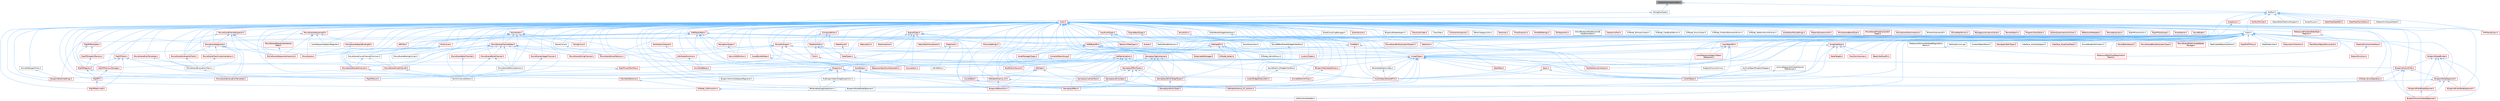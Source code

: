 digraph "IsImplicitlyConstructible.h"
{
 // INTERACTIVE_SVG=YES
 // LATEX_PDF_SIZE
  bgcolor="transparent";
  edge [fontname=Helvetica,fontsize=10,labelfontname=Helvetica,labelfontsize=10];
  node [fontname=Helvetica,fontsize=10,shape=box,height=0.2,width=0.4];
  Node1 [id="Node000001",label="IsImplicitlyConstructible.h",height=0.2,width=0.4,color="gray40", fillcolor="grey60", style="filled", fontcolor="black",tooltip=" "];
  Node1 -> Node2 [id="edge1_Node000001_Node000002",dir="back",color="steelblue1",style="solid",tooltip=" "];
  Node2 [id="Node000002",label="NotNull.h",height=0.2,width=0.4,color="grey40", fillcolor="white", style="filled",URL="$df/dcc/Misc_2NotNull_8h.html",tooltip=" "];
  Node2 -> Node3 [id="edge2_Node000002_Node000003",dir="back",color="steelblue1",style="solid",tooltip=" "];
  Node3 [id="Node000003",label="Casts.h",height=0.2,width=0.4,color="grey40", fillcolor="white", style="filled",URL="$d4/d55/Casts_8h.html",tooltip=" "];
  Node3 -> Node4 [id="edge3_Node000003_Node000004",dir="back",color="steelblue1",style="solid",tooltip=" "];
  Node4 [id="Node000004",label="ArchiveReplaceOrClearExternal\lReferences.h",height=0.2,width=0.4,color="grey40", fillcolor="white", style="filled",URL="$d1/d53/ArchiveReplaceOrClearExternalReferences_8h.html",tooltip=" "];
  Node4 -> Node5 [id="edge4_Node000004_Node000005",dir="back",color="steelblue1",style="solid",tooltip=" "];
  Node5 [id="Node000005",label="CoreUObject.h",height=0.2,width=0.4,color="red", fillcolor="#FFF0F0", style="filled",URL="$d0/ded/CoreUObject_8h.html",tooltip=" "];
  Node3 -> Node13 [id="edge5_Node000003_Node000013",dir="back",color="steelblue1",style="solid",tooltip=" "];
  Node13 [id="Node000013",label="AttributeCurve.cpp",height=0.2,width=0.4,color="grey40", fillcolor="white", style="filled",URL="$de/d39/AttributeCurve_8cpp.html",tooltip=" "];
  Node3 -> Node14 [id="edge6_Node000003_Node000014",dir="back",color="steelblue1",style="solid",tooltip=" "];
  Node14 [id="Node000014",label="BlueprintNodeBinder.h",height=0.2,width=0.4,color="red", fillcolor="#FFF0F0", style="filled",URL="$de/dd8/BlueprintNodeBinder_8h.html",tooltip=" "];
  Node14 -> Node15 [id="edge7_Node000014_Node000015",dir="back",color="steelblue1",style="solid",tooltip=" "];
  Node15 [id="Node000015",label="BlueprintActionFilter.h",height=0.2,width=0.4,color="red", fillcolor="#FFF0F0", style="filled",URL="$d5/d2a/BlueprintActionFilter_8h.html",tooltip=" "];
  Node15 -> Node19 [id="edge8_Node000015_Node000019",dir="back",color="steelblue1",style="solid",tooltip=" "];
  Node19 [id="Node000019",label="BlueprintFunctionNodeSpawner.h",height=0.2,width=0.4,color="red", fillcolor="#FFF0F0", style="filled",URL="$d0/d59/BlueprintFunctionNodeSpawner_8h.html",tooltip=" "];
  Node15 -> Node21 [id="edge9_Node000015_Node000021",dir="back",color="steelblue1",style="solid",tooltip=" "];
  Node21 [id="Node000021",label="BlueprintNodeSpawner.h",height=0.2,width=0.4,color="red", fillcolor="#FFF0F0", style="filled",URL="$d1/de9/BlueprintNodeSpawner_8h.html",tooltip=" "];
  Node21 -> Node22 [id="edge10_Node000021_Node000022",dir="back",color="steelblue1",style="solid",tooltip=" "];
  Node22 [id="Node000022",label="BlueprintAssetNodeSpawner.h",height=0.2,width=0.4,color="grey40", fillcolor="white", style="filled",URL="$d2/d56/BlueprintAssetNodeSpawner_8h.html",tooltip=" "];
  Node21 -> Node24 [id="edge11_Node000021_Node000024",dir="back",color="steelblue1",style="solid",tooltip=" "];
  Node24 [id="Node000024",label="BlueprintEventNodeSpawner.h",height=0.2,width=0.4,color="red", fillcolor="#FFF0F0", style="filled",URL="$d4/dd3/BlueprintEventNodeSpawner_8h.html",tooltip=" "];
  Node21 -> Node27 [id="edge12_Node000021_Node000027",dir="back",color="steelblue1",style="solid",tooltip=" "];
  Node27 [id="Node000027",label="BlueprintFieldNodeSpawner.h",height=0.2,width=0.4,color="red", fillcolor="#FFF0F0", style="filled",URL="$da/d70/BlueprintFieldNodeSpawner_8h.html",tooltip=" "];
  Node27 -> Node19 [id="edge13_Node000027_Node000019",dir="back",color="steelblue1",style="solid",tooltip=" "];
  Node21 -> Node19 [id="edge14_Node000021_Node000019",dir="back",color="steelblue1",style="solid",tooltip=" "];
  Node15 -> Node146 [id="edge15_Node000015_Node000146",dir="back",color="steelblue1",style="solid",tooltip=" "];
  Node146 [id="Node000146",label="K2Node_CallFunction.h",height=0.2,width=0.4,color="red", fillcolor="#FFF0F0", style="filled",URL="$d5/d5f/K2Node__CallFunction_8h.html",tooltip=" "];
  Node146 -> Node147 [id="edge16_Node000146_Node000147",dir="back",color="steelblue1",style="solid",tooltip=" "];
  Node147 [id="Node000147",label="CallFunctionHandler.h",height=0.2,width=0.4,color="grey40", fillcolor="white", style="filled",URL="$d3/d6d/CallFunctionHandler_8h.html",tooltip=" "];
  Node15 -> Node253 [id="edge17_Node000015_Node000253",dir="back",color="steelblue1",style="solid",tooltip=" "];
  Node253 [id="Node000253",label="K2Node_StructOperation.h",height=0.2,width=0.4,color="red", fillcolor="#FFF0F0", style="filled",URL="$d1/d1c/K2Node__StructOperation_8h.html",tooltip=" "];
  Node14 -> Node24 [id="edge18_Node000014_Node000024",dir="back",color="steelblue1",style="solid",tooltip=" "];
  Node14 -> Node27 [id="edge19_Node000014_Node000027",dir="back",color="steelblue1",style="solid",tooltip=" "];
  Node14 -> Node19 [id="edge20_Node000014_Node000019",dir="back",color="steelblue1",style="solid",tooltip=" "];
  Node14 -> Node21 [id="edge21_Node000014_Node000021",dir="back",color="steelblue1",style="solid",tooltip=" "];
  Node3 -> Node21 [id="edge22_Node000003_Node000021",dir="back",color="steelblue1",style="solid",tooltip=" "];
  Node3 -> Node147 [id="edge23_Node000003_Node000147",dir="back",color="steelblue1",style="solid",tooltip=" "];
  Node3 -> Node271 [id="edge24_Node000003_Node000271",dir="back",color="steelblue1",style="solid",tooltip=" "];
  Node271 [id="Node000271",label="CanvasItem.h",height=0.2,width=0.4,color="red", fillcolor="#FFF0F0", style="filled",URL="$dc/df2/CanvasItem_8h.html",tooltip=" "];
  Node3 -> Node273 [id="edge25_Node000003_Node000273",dir="back",color="steelblue1",style="solid",tooltip=" "];
  Node273 [id="Node000273",label="CompilerResultsLog.h",height=0.2,width=0.4,color="red", fillcolor="#FFF0F0", style="filled",URL="$dc/d68/CompilerResultsLog_8h.html",tooltip=" "];
  Node273 -> Node275 [id="edge26_Node000273_Node000275",dir="back",color="steelblue1",style="solid",tooltip=" "];
  Node275 [id="Node000275",label="Blueprint.h",height=0.2,width=0.4,color="red", fillcolor="#FFF0F0", style="filled",URL="$d8/d4d/Blueprint_8h.html",tooltip=" "];
  Node275 -> Node181 [id="edge27_Node000275_Node000181",dir="back",color="steelblue1",style="solid",tooltip=" "];
  Node181 [id="Node000181",label="BPVariableDragDropAction.h",height=0.2,width=0.4,color="grey40", fillcolor="white", style="filled",URL="$dd/d23/BPVariableDragDropAction_8h.html",tooltip=" "];
  Node275 -> Node297 [id="edge28_Node000275_Node000297",dir="back",color="steelblue1",style="solid",tooltip=" "];
  Node297 [id="Node000297",label="BlueprintEditorSettings.h",height=0.2,width=0.4,color="red", fillcolor="#FFF0F0", style="filled",URL="$d4/dbc/BlueprintEditorSettings_8h.html",tooltip=" "];
  Node275 -> Node192 [id="edge29_Node000275_Node000192",dir="back",color="steelblue1",style="solid",tooltip=" "];
  Node192 [id="Node000192",label="BlueprintEditorUtils.h",height=0.2,width=0.4,color="red", fillcolor="#FFF0F0", style="filled",URL="$d7/d3d/BlueprintEditorUtils_8h.html",tooltip=" "];
  Node275 -> Node305 [id="edge30_Node000275_Node000305",dir="back",color="steelblue1",style="solid",tooltip=" "];
  Node305 [id="Node000305",label="EdGraphSchema_K2_Actions.h",height=0.2,width=0.4,color="red", fillcolor="#FFF0F0", style="filled",URL="$d8/d9c/EdGraphSchema__K2__Actions_8h.html",tooltip=" "];
  Node275 -> Node337 [id="edge31_Node000275_Node000337",dir="back",color="steelblue1",style="solid",tooltip=" "];
  Node337 [id="Node000337",label="KismetEditorUtilities.h",height=0.2,width=0.4,color="red", fillcolor="#FFF0F0", style="filled",URL="$d4/d72/KismetEditorUtilities_8h.html",tooltip=" "];
  Node275 -> Node341 [id="edge32_Node000275_Node000341",dir="back",color="steelblue1",style="solid",tooltip=" "];
  Node341 [id="Node000341",label="MemberReference.h",height=0.2,width=0.4,color="red", fillcolor="#FFF0F0", style="filled",URL="$dc/d3d/MemberReference_8h.html",tooltip=" "];
  Node341 -> Node146 [id="edge33_Node000341_Node000146",dir="back",color="steelblue1",style="solid",tooltip=" "];
  Node275 -> Node185 [id="edge34_Node000275_Node000185",dir="back",color="steelblue1",style="solid",tooltip=" "];
  Node185 [id="Node000185",label="MyBlueprintItemDragDropAction.h",height=0.2,width=0.4,color="grey40", fillcolor="white", style="filled",URL="$da/d11/MyBlueprintItemDragDropAction_8h.html",tooltip=" "];
  Node185 -> Node181 [id="edge35_Node000185_Node000181",dir="back",color="steelblue1",style="solid",tooltip=" "];
  Node3 -> Node366 [id="edge36_Node000003_Node000366",dir="back",color="steelblue1",style="solid",tooltip=" "];
  Node366 [id="Node000366",label="ContextObjectStore.h",height=0.2,width=0.4,color="grey40", fillcolor="white", style="filled",URL="$d4/d39/ContextObjectStore_8h.html",tooltip=" "];
  Node3 -> Node5 [id="edge37_Node000003_Node000005",dir="back",color="steelblue1",style="solid",tooltip=" "];
  Node3 -> Node367 [id="edge38_Node000003_Node000367",dir="back",color="steelblue1",style="solid",tooltip=" "];
  Node367 [id="Node000367",label="CoreUObjectSharedPCH.h",height=0.2,width=0.4,color="red", fillcolor="#FFF0F0", style="filled",URL="$de/d2f/CoreUObjectSharedPCH_8h.html",tooltip=" "];
  Node3 -> Node369 [id="edge39_Node000003_Node000369",dir="back",color="steelblue1",style="solid",tooltip=" "];
  Node369 [id="Node000369",label="EdGraph.h",height=0.2,width=0.4,color="red", fillcolor="#FFF0F0", style="filled",URL="$dd/dae/EdGraph_8h.html",tooltip=" "];
  Node369 -> Node192 [id="edge40_Node000369_Node000192",dir="back",color="steelblue1",style="solid",tooltip=" "];
  Node369 -> Node373 [id="edge41_Node000369_Node000373",dir="back",color="steelblue1",style="solid",tooltip=" "];
  Node373 [id="Node000373",label="EdGraphSchema_K2.h",height=0.2,width=0.4,color="red", fillcolor="#FFF0F0", style="filled",URL="$d0/dcf/EdGraphSchema__K2_8h.html",tooltip=" "];
  Node373 -> Node192 [id="edge42_Node000373_Node000192",dir="back",color="steelblue1",style="solid",tooltip=" "];
  Node373 -> Node305 [id="edge43_Node000373_Node000305",dir="back",color="steelblue1",style="solid",tooltip=" "];
  Node369 -> Node305 [id="edge44_Node000369_Node000305",dir="back",color="steelblue1",style="solid",tooltip=" "];
  Node3 -> Node558 [id="edge45_Node000003_Node000558",dir="back",color="steelblue1",style="solid",tooltip=" "];
  Node558 [id="Node000558",label="EdGraphPin.h",height=0.2,width=0.4,color="red", fillcolor="#FFF0F0", style="filled",URL="$da/d52/EdGraphPin_8h.html",tooltip=" "];
  Node558 -> Node275 [id="edge46_Node000558_Node000275",dir="back",color="steelblue1",style="solid",tooltip=" "];
  Node558 -> Node561 [id="edge47_Node000558_Node000561",dir="back",color="steelblue1",style="solid",tooltip=" "];
  Node561 [id="Node000561",label="BlueprintGeneratedClass.h",height=0.2,width=0.4,color="red", fillcolor="#FFF0F0", style="filled",URL="$d6/d77/BlueprintGeneratedClass_8h.html",tooltip=" "];
  Node561 -> Node337 [id="edge48_Node000561_Node000337",dir="back",color="steelblue1",style="solid",tooltip=" "];
  Node558 -> Node273 [id="edge49_Node000558_Node000273",dir="back",color="steelblue1",style="solid",tooltip=" "];
  Node558 -> Node373 [id="edge50_Node000558_Node000373",dir="back",color="steelblue1",style="solid",tooltip=" "];
  Node558 -> Node305 [id="edge51_Node000558_Node000305",dir="back",color="steelblue1",style="solid",tooltip=" "];
  Node558 -> Node246 [id="edge52_Node000558_Node000246",dir="back",color="steelblue1",style="solid",tooltip=" "];
  Node246 [id="Node000246",label="K2Node_Select.h",height=0.2,width=0.4,color="red", fillcolor="#FFF0F0", style="filled",URL="$d2/de5/K2Node__Select_8h.html",tooltip=" "];
  Node558 -> Node255 [id="edge53_Node000558_Node000255",dir="back",color="steelblue1",style="solid",tooltip=" "];
  Node255 [id="Node000255",label="K2Node_SwitchEnum.h",height=0.2,width=0.4,color="grey40", fillcolor="white", style="filled",URL="$d1/df5/K2Node__SwitchEnum_8h.html",tooltip=" "];
  Node3 -> Node305 [id="edge54_Node000003_Node000305",dir="back",color="steelblue1",style="solid",tooltip=" "];
  Node3 -> Node644 [id="edge55_Node000003_Node000644",dir="back",color="steelblue1",style="solid",tooltip=" "];
  Node644 [id="Node000644",label="EditorWorldExtension.h",height=0.2,width=0.4,color="grey40", fillcolor="white", style="filled",URL="$d8/d54/EditorWorldExtension_8h.html",tooltip=" "];
  Node3 -> Node645 [id="edge56_Node000003_Node000645",dir="back",color="steelblue1",style="solid",tooltip=" "];
  Node645 [id="Node000645",label="GameplayTaskTypes.h",height=0.2,width=0.4,color="red", fillcolor="#FFF0F0", style="filled",URL="$d0/da0/GameplayTaskTypes_8h.html",tooltip=" "];
  Node3 -> Node756 [id="edge57_Node000003_Node000756",dir="back",color="steelblue1",style="solid",tooltip=" "];
  Node756 [id="Node000756",label="Interface_ActorSubobject.h",height=0.2,width=0.4,color="grey40", fillcolor="white", style="filled",URL="$de/d00/Interface__ActorSubobject_8h.html",tooltip=" "];
  Node3 -> Node757 [id="edge58_Node000003_Node000757",dir="back",color="steelblue1",style="solid",tooltip=" "];
  Node757 [id="Node000757",label="Interface_AssetUserData.h",height=0.2,width=0.4,color="red", fillcolor="#FFF0F0", style="filled",URL="$de/d85/Interface__AssetUserData_8h.html",tooltip=" "];
  Node3 -> Node1544 [id="edge59_Node000003_Node001544",dir="back",color="steelblue1",style="solid",tooltip=" "];
  Node1544 [id="Node001544",label="KismetNodeInfoContext.h",height=0.2,width=0.4,color="grey40", fillcolor="white", style="filled",URL="$d3/dfc/KismetNodeInfoContext_8h.html",tooltip=" "];
  Node3 -> Node2353 [id="edge60_Node000003_Node002353",dir="back",color="steelblue1",style="solid",tooltip=" "];
  Node2353 [id="Node002353",label="LazyObjectPtr.h",height=0.2,width=0.4,color="red", fillcolor="#FFF0F0", style="filled",URL="$d0/d2a/LazyObjectPtr_8h.html",tooltip=" "];
  Node2353 -> Node5 [id="edge61_Node002353_Node000005",dir="back",color="steelblue1",style="solid",tooltip=" "];
  Node2353 -> Node367 [id="edge62_Node002353_Node000367",dir="back",color="steelblue1",style="solid",tooltip=" "];
  Node2353 -> Node2356 [id="edge63_Node002353_Node002356",dir="back",color="steelblue1",style="solid",tooltip=" "];
  Node2356 [id="Node002356",label="LevelSequenceLegacyObject\lReference.h",height=0.2,width=0.4,color="red", fillcolor="#FFF0F0", style="filled",URL="$d1/de7/LevelSequenceLegacyObjectReference_8h.html",tooltip=" "];
  Node2353 -> Node2359 [id="edge64_Node002353_Node002359",dir="back",color="steelblue1",style="solid",tooltip=" "];
  Node2359 [id="Node002359",label="UnrealType.h",height=0.2,width=0.4,color="red", fillcolor="#FFF0F0", style="filled",URL="$d6/d2f/UnrealType_8h.html",tooltip=" "];
  Node2359 -> Node181 [id="edge65_Node002359_Node000181",dir="back",color="steelblue1",style="solid",tooltip=" "];
  Node2359 -> Node15 [id="edge66_Node002359_Node000015",dir="back",color="steelblue1",style="solid",tooltip=" "];
  Node2359 -> Node192 [id="edge67_Node002359_Node000192",dir="back",color="steelblue1",style="solid",tooltip=" "];
  Node2359 -> Node561 [id="edge68_Node002359_Node000561",dir="back",color="steelblue1",style="solid",tooltip=" "];
  Node2359 -> Node5 [id="edge69_Node002359_Node000005",dir="back",color="steelblue1",style="solid",tooltip=" "];
  Node2359 -> Node367 [id="edge70_Node002359_Node000367",dir="back",color="steelblue1",style="solid",tooltip=" "];
  Node2359 -> Node2619 [id="edge71_Node002359_Node002619",dir="back",color="steelblue1",style="solid",tooltip=" "];
  Node2619 [id="Node002619",label="DataTable.h",height=0.2,width=0.4,color="red", fillcolor="#FFF0F0", style="filled",URL="$d3/dba/DataTable_8h.html",tooltip=" "];
  Node2359 -> Node305 [id="edge72_Node002359_Node000305",dir="back",color="steelblue1",style="solid",tooltip=" "];
  Node2359 -> Node2759 [id="edge73_Node002359_Node002759",dir="back",color="steelblue1",style="solid",tooltip=" "];
  Node2759 [id="Node002759",label="FastReferenceCollector.h",height=0.2,width=0.4,color="red", fillcolor="#FFF0F0", style="filled",URL="$dd/d44/FastReferenceCollector_8h.html",tooltip=" "];
  Node2359 -> Node2666 [id="edge74_Node002359_Node002666",dir="back",color="steelblue1",style="solid",tooltip=" "];
  Node2666 [id="Node002666",label="GeneratedCppIncludes.h",height=0.2,width=0.4,color="grey40", fillcolor="white", style="filled",URL="$d5/d24/GeneratedCppIncludes_8h.html",tooltip=" "];
  Node2666 -> Node367 [id="edge75_Node002666_Node000367",dir="back",color="steelblue1",style="solid",tooltip=" "];
  Node2359 -> Node253 [id="edge76_Node002359_Node000253",dir="back",color="steelblue1",style="solid",tooltip=" "];
  Node2359 -> Node341 [id="edge77_Node002359_Node000341",dir="back",color="steelblue1",style="solid",tooltip=" "];
  Node2359 -> Node185 [id="edge78_Node002359_Node000185",dir="back",color="steelblue1",style="solid",tooltip=" "];
  Node2359 -> Node3339 [id="edge79_Node002359_Node003339",dir="back",color="steelblue1",style="solid",tooltip=" "];
  Node3339 [id="Node003339",label="PropertyProxyArchive.h",height=0.2,width=0.4,color="grey40", fillcolor="white", style="filled",URL="$d7/d1f/PropertyProxyArchive_8h.html",tooltip=" "];
  Node2359 -> Node406 [id="edge80_Node002359_Node000406",dir="back",color="steelblue1",style="solid",tooltip=" "];
  Node406 [id="Node000406",label="RigVM.h",height=0.2,width=0.4,color="red", fillcolor="#FFF0F0", style="filled",URL="$d0/d5e/RigVM_8h.html",tooltip=" "];
  Node406 -> Node457 [id="edge81_Node000406_Node000457",dir="back",color="steelblue1",style="solid",tooltip=" "];
  Node457 [id="Node000457",label="RigVMNativized.h",height=0.2,width=0.4,color="red", fillcolor="#FFF0F0", style="filled",URL="$df/d99/RigVMNativized_8h.html",tooltip=" "];
  Node2359 -> Node2667 [id="edge82_Node002359_Node002667",dir="back",color="steelblue1",style="solid",tooltip=" "];
  Node2667 [id="Node002667",label="RigVMMemoryStorage.h",height=0.2,width=0.4,color="red", fillcolor="#FFF0F0", style="filled",URL="$d1/dd5/RigVMMemoryStorage_8h.html",tooltip=" "];
  Node2667 -> Node406 [id="edge83_Node002667_Node000406",dir="back",color="steelblue1",style="solid",tooltip=" "];
  Node2359 -> Node3123 [id="edge84_Node002359_Node003123",dir="back",color="steelblue1",style="solid",tooltip=" "];
  Node3123 [id="Node003123",label="SequencerKeyStructGenerator.h",height=0.2,width=0.4,color="red", fillcolor="#FFF0F0", style="filled",URL="$d1/df1/SequencerKeyStructGenerator_8h.html",tooltip=" "];
  Node2359 -> Node2670 [id="edge85_Node002359_Node002670",dir="back",color="steelblue1",style="solid",tooltip=" "];
  Node2670 [id="Node002670",label="Stack.h",height=0.2,width=0.4,color="red", fillcolor="#FFF0F0", style="filled",URL="$dc/db6/Stack_8h.html",tooltip=" "];
  Node2670 -> Node5 [id="edge86_Node002670_Node000005",dir="back",color="steelblue1",style="solid",tooltip=" "];
  Node2670 -> Node367 [id="edge87_Node002670_Node000367",dir="back",color="steelblue1",style="solid",tooltip=" "];
  Node3 -> Node3353 [id="edge88_Node000003_Node003353",dir="back",color="steelblue1",style="solid",tooltip=" "];
  Node3353 [id="Node003353",label="LiveLinkTypes.h",height=0.2,width=0.4,color="red", fillcolor="#FFF0F0", style="filled",URL="$d2/d4c/LiveLinkTypes_8h.html",tooltip=" "];
  Node3 -> Node2943 [id="edge89_Node000003_Node002943",dir="back",color="steelblue1",style="solid",tooltip=" "];
  Node2943 [id="Node002943",label="MaterialFunction.h",height=0.2,width=0.4,color="red", fillcolor="#FFF0F0", style="filled",URL="$d7/dde/MaterialFunction_8h.html",tooltip=" "];
  Node3 -> Node2944 [id="edge90_Node000003_Node002944",dir="back",color="steelblue1",style="solid",tooltip=" "];
  Node2944 [id="Node002944",label="MaterialFunctionInterface.h",height=0.2,width=0.4,color="red", fillcolor="#FFF0F0", style="filled",URL="$d7/d41/MaterialFunctionInterface_8h.html",tooltip=" "];
  Node2944 -> Node2943 [id="edge91_Node002944_Node002943",dir="back",color="steelblue1",style="solid",tooltip=" "];
  Node3 -> Node3282 [id="edge92_Node000003_Node003282",dir="back",color="steelblue1",style="solid",tooltip=" "];
  Node3282 [id="Node003282",label="MetasoundConverterNodeRegistration\lMacro.h",height=0.2,width=0.4,color="grey40", fillcolor="white", style="filled",URL="$d1/de5/MetasoundConverterNodeRegistrationMacro_8h.html",tooltip=" "];
  Node3282 -> Node3248 [id="edge93_Node003282_Node003248",dir="back",color="steelblue1",style="solid",tooltip=" "];
  Node3248 [id="Node003248",label="MetasoundDataTypeRegistration\lMacro.h",height=0.2,width=0.4,color="red", fillcolor="#FFF0F0", style="filled",URL="$d1/d2b/MetasoundDataTypeRegistrationMacro_8h.html",tooltip=" "];
  Node3 -> Node3248 [id="edge94_Node000003_Node003248",dir="back",color="steelblue1",style="solid",tooltip=" "];
  Node3 -> Node3391 [id="edge95_Node000003_Node003391",dir="back",color="steelblue1",style="solid",tooltip=" "];
  Node3391 [id="Node003391",label="MoverBlackboard.h",height=0.2,width=0.4,color="red", fillcolor="#FFF0F0", style="filled",URL="$d2/d87/MoverBlackboard_8h.html",tooltip=" "];
  Node3 -> Node2535 [id="edge96_Node000003_Node002535",dir="back",color="steelblue1",style="solid",tooltip=" "];
  Node2535 [id="Node002535",label="MovieScene.h",height=0.2,width=0.4,color="red", fillcolor="#FFF0F0", style="filled",URL="$df/da9/MovieScene_8h.html",tooltip=" "];
  Node3 -> Node3392 [id="edge97_Node000003_Node003392",dir="back",color="steelblue1",style="solid",tooltip=" "];
  Node3392 [id="Node003392",label="MovieSceneBlenderSystemTypes.h",height=0.2,width=0.4,color="red", fillcolor="#FFF0F0", style="filled",URL="$d2/d8b/MovieSceneBlenderSystemTypes_8h.html",tooltip=" "];
  Node3 -> Node3393 [id="edge98_Node000003_Node003393",dir="back",color="steelblue1",style="solid",tooltip=" "];
  Node3393 [id="Node003393",label="MovieSceneEntitySystemGraphs.h",height=0.2,width=0.4,color="red", fillcolor="#FFF0F0", style="filled",URL="$dd/ded/MovieSceneEntitySystemGraphs_8h.html",tooltip=" "];
  Node3 -> Node1931 [id="edge99_Node000003_Node001931",dir="back",color="steelblue1",style="solid",tooltip=" "];
  Node1931 [id="Node001931",label="MovieScenePreAnimatedState\lStorage.h",height=0.2,width=0.4,color="red", fillcolor="#FFF0F0", style="filled",URL="$db/d56/MovieScenePreAnimatedStateStorage_8h.html",tooltip=" "];
  Node3 -> Node1059 [id="edge100_Node000003_Node001059",dir="back",color="steelblue1",style="solid",tooltip=" "];
  Node1059 [id="Node001059",label="PhysicsSettings.h",height=0.2,width=0.4,color="red", fillcolor="#FFF0F0", style="filled",URL="$d7/db9/PhysicsSettings_8h.html",tooltip=" "];
  Node3 -> Node3339 [id="edge101_Node000003_Node003339",dir="back",color="steelblue1",style="solid",tooltip=" "];
  Node3 -> Node3394 [id="edge102_Node000003_Node003394",dir="back",color="steelblue1",style="solid",tooltip=" "];
  Node3394 [id="Node003394",label="ReplicatedObjectInterface.h",height=0.2,width=0.4,color="grey40", fillcolor="white", style="filled",URL="$de/d70/ReplicatedObjectInterface_8h.html",tooltip=" "];
  Node3 -> Node3395 [id="edge103_Node000003_Node003395",dir="back",color="steelblue1",style="solid",tooltip=" "];
  Node3395 [id="Node003395",label="RigVMASTProxy.h",height=0.2,width=0.4,color="red", fillcolor="#FFF0F0", style="filled",URL="$d4/d56/RigVMASTProxy_8h.html",tooltip=" "];
  Node3 -> Node2667 [id="edge104_Node000003_Node002667",dir="back",color="steelblue1",style="solid",tooltip=" "];
  Node3 -> Node3396 [id="edge105_Node000003_Node003396",dir="back",color="steelblue1",style="solid",tooltip=" "];
  Node3396 [id="Node003396",label="RigVMUserWorkflow.h",height=0.2,width=0.4,color="red", fillcolor="#FFF0F0", style="filled",URL="$dd/dd0/RigVMUserWorkflow_8h.html",tooltip=" "];
  Node3396 -> Node481 [id="edge106_Node003396_Node000481",dir="back",color="steelblue1",style="solid",tooltip=" "];
  Node481 [id="Node000481",label="RigVMStruct.h",height=0.2,width=0.4,color="red", fillcolor="#FFF0F0", style="filled",URL="$de/dfb/RigVMStruct_8h.html",tooltip=" "];
  Node3 -> Node188 [id="edge107_Node000003_Node000188",dir="back",color="steelblue1",style="solid",tooltip=" "];
  Node188 [id="Node000188",label="SSCSEditor.h",height=0.2,width=0.4,color="grey40", fillcolor="white", style="filled",URL="$d0/d2e/SSCSEditor_8h.html",tooltip=" "];
  Node3 -> Node3397 [id="edge108_Node000003_Node003397",dir="back",color="steelblue1",style="solid",tooltip=" "];
  Node3397 [id="Node003397",label="ScriptInterface.h",height=0.2,width=0.4,color="red", fillcolor="#FFF0F0", style="filled",URL="$da/d56/ScriptInterface_8h.html",tooltip=" "];
  Node3397 -> Node5 [id="edge109_Node003397_Node000005",dir="back",color="steelblue1",style="solid",tooltip=" "];
  Node3397 -> Node367 [id="edge110_Node003397_Node000367",dir="back",color="steelblue1",style="solid",tooltip=" "];
  Node3397 -> Node2117 [id="edge111_Node003397_Node002117",dir="back",color="steelblue1",style="solid",tooltip=" "];
  Node2117 [id="Node002117",label="StateTargets.h",height=0.2,width=0.4,color="red", fillcolor="#FFF0F0", style="filled",URL="$de/d0d/StateTargets_8h.html",tooltip=" "];
  Node3397 -> Node2125 [id="edge112_Node003397_Node002125",dir="back",color="steelblue1",style="solid",tooltip=" "];
  Node2125 [id="Node002125",label="TransformSources.h",height=0.2,width=0.4,color="red", fillcolor="#FFF0F0", style="filled",URL="$d3/ddb/TransformSources_8h.html",tooltip=" "];
  Node3397 -> Node2359 [id="edge113_Node003397_Node002359",dir="back",color="steelblue1",style="solid",tooltip=" "];
  Node3397 -> Node3451 [id="edge114_Node003397_Node003451",dir="back",color="steelblue1",style="solid",tooltip=" "];
  Node3451 [id="Node003451",label="WeakInterfacePtr.h",height=0.2,width=0.4,color="red", fillcolor="#FFF0F0", style="filled",URL="$da/d4e/WeakInterfacePtr_8h.html",tooltip=" "];
  Node3 -> Node2131 [id="edge115_Node000003_Node002131",dir="back",color="steelblue1",style="solid",tooltip=" "];
  Node2131 [id="Node002131",label="Selection.h",height=0.2,width=0.4,color="red", fillcolor="#FFF0F0", style="filled",URL="$d9/d60/Editor_2UnrealEd_2Public_2Selection_8h.html",tooltip=" "];
  Node3 -> Node3123 [id="edge116_Node000003_Node003123",dir="back",color="steelblue1",style="solid",tooltip=" "];
  Node3 -> Node3495 [id="edge117_Node000003_Node003495",dir="back",color="steelblue1",style="solid",tooltip=" "];
  Node3495 [id="Node003495",label="SoftObjectPtr.h",height=0.2,width=0.4,color="red", fillcolor="#FFF0F0", style="filled",URL="$d8/d46/SoftObjectPtr_8h.html",tooltip=" "];
  Node3495 -> Node3497 [id="edge118_Node003495_Node003497",dir="back",color="steelblue1",style="solid",tooltip=" "];
  Node3497 [id="Node003497",label="AssetBundleData.h",height=0.2,width=0.4,color="red", fillcolor="#FFF0F0", style="filled",URL="$df/d47/AssetBundleData_8h.html",tooltip=" "];
  Node3497 -> Node3498 [id="edge119_Node003497_Node003498",dir="back",color="steelblue1",style="solid",tooltip=" "];
  Node3498 [id="Node003498",label="AssetData.h",height=0.2,width=0.4,color="red", fillcolor="#FFF0F0", style="filled",URL="$d9/d19/AssetData_8h.html",tooltip=" "];
  Node3498 -> Node2709 [id="edge120_Node003498_Node002709",dir="back",color="steelblue1",style="solid",tooltip=" "];
  Node2709 [id="Node002709",label="AudioWidgetSubsystem.h",height=0.2,width=0.4,color="red", fillcolor="#FFF0F0", style="filled",URL="$de/d1b/AudioWidgetSubsystem_8h.html",tooltip=" "];
  Node3498 -> Node3516 [id="edge121_Node003498_Node003516",dir="back",color="steelblue1",style="solid",tooltip=" "];
  Node3516 [id="Node003516",label="BlueprintActionDatabaseRegistrar.h",height=0.2,width=0.4,color="grey40", fillcolor="white", style="filled",URL="$d5/d5d/BlueprintActionDatabaseRegistrar_8h.html",tooltip=" "];
  Node3498 -> Node22 [id="edge122_Node003498_Node000022",dir="back",color="steelblue1",style="solid",tooltip=" "];
  Node3498 -> Node373 [id="edge123_Node003498_Node000373",dir="back",color="steelblue1",style="solid",tooltip=" "];
  Node3495 -> Node3546 [id="edge124_Node003495_Node003546",dir="back",color="steelblue1",style="solid",tooltip=" "];
  Node3546 [id="Node003546",label="AssetManagerTypes.h",height=0.2,width=0.4,color="red", fillcolor="#FFF0F0", style="filled",URL="$d6/d98/AssetManagerTypes_8h.html",tooltip=" "];
  Node3495 -> Node297 [id="edge125_Node003495_Node000297",dir="back",color="steelblue1",style="solid",tooltip=" "];
  Node3495 -> Node5 [id="edge126_Node003495_Node000005",dir="back",color="steelblue1",style="solid",tooltip=" "];
  Node3495 -> Node367 [id="edge127_Node003495_Node000367",dir="back",color="steelblue1",style="solid",tooltip=" "];
  Node3495 -> Node3576 [id="edge128_Node003495_Node003576",dir="back",color="steelblue1",style="solid",tooltip=" "];
  Node3576 [id="Node003576",label="StreamableManager.h",height=0.2,width=0.4,color="red", fillcolor="#FFF0F0", style="filled",URL="$d2/dd8/StreamableManager_8h.html",tooltip=" "];
  Node3495 -> Node2359 [id="edge129_Node003495_Node002359",dir="back",color="steelblue1",style="solid",tooltip=" "];
  Node3 -> Node2670 [id="edge130_Node000003_Node002670",dir="back",color="steelblue1",style="solid",tooltip=" "];
  Node3 -> Node2117 [id="edge131_Node000003_Node002117",dir="back",color="steelblue1",style="solid",tooltip=" "];
  Node3 -> Node3580 [id="edge132_Node000003_Node003580",dir="back",color="steelblue1",style="solid",tooltip=" "];
  Node3580 [id="Node003580",label="StateTreeLinker.h",height=0.2,width=0.4,color="grey40", fillcolor="white", style="filled",URL="$de/d02/StateTreeLinker_8h.html",tooltip=" "];
  Node3 -> Node3576 [id="edge133_Node000003_Node003576",dir="back",color="steelblue1",style="solid",tooltip=" "];
  Node3 -> Node3581 [id="edge134_Node000003_Node003581",dir="back",color="steelblue1",style="solid",tooltip=" "];
  Node3581 [id="Node003581",label="StructOnScope.h",height=0.2,width=0.4,color="red", fillcolor="#FFF0F0", style="filled",URL="$df/dbd/StructOnScope_8h.html",tooltip=" "];
  Node3581 -> Node2414 [id="edge135_Node003581_Node002414",dir="back",color="steelblue1",style="solid",tooltip=" "];
  Node2414 [id="Node002414",label="AttributesRuntime.h",height=0.2,width=0.4,color="red", fillcolor="#FFF0F0", style="filled",URL="$dc/dc1/AttributesRuntime_8h.html",tooltip=" "];
  Node2414 -> Node2233 [id="edge136_Node002414_Node002233",dir="back",color="steelblue1",style="solid",tooltip=" "];
  Node2233 [id="Node002233",label="AnimNodeBase.h",height=0.2,width=0.4,color="red", fillcolor="#FFF0F0", style="filled",URL="$d9/dce/AnimNodeBase_8h.html",tooltip=" "];
  Node3581 -> Node5 [id="edge137_Node003581_Node000005",dir="back",color="steelblue1",style="solid",tooltip=" "];
  Node3581 -> Node367 [id="edge138_Node003581_Node000367",dir="back",color="steelblue1",style="solid",tooltip=" "];
  Node3581 -> Node3353 [id="edge139_Node003581_Node003353",dir="back",color="steelblue1",style="solid",tooltip=" "];
  Node3581 -> Node1870 [id="edge140_Node003581_Node001870",dir="back",color="steelblue1",style="solid",tooltip=" "];
  Node1870 [id="Node001870",label="MovieSceneEventSection.h",height=0.2,width=0.4,color="red", fillcolor="#FFF0F0", style="filled",URL="$d6/dc4/MovieSceneEventSection_8h.html",tooltip=" "];
  Node3581 -> Node1670 [id="edge141_Node003581_Node001670",dir="back",color="steelblue1",style="solid",tooltip=" "];
  Node1670 [id="Node001670",label="RigVMDispatchFactory.h",height=0.2,width=0.4,color="red", fillcolor="#FFF0F0", style="filled",URL="$de/d6b/RigVMDispatchFactory_8h.html",tooltip=" "];
  Node1670 -> Node1681 [id="edge142_Node001670_Node001681",dir="back",color="steelblue1",style="solid",tooltip=" "];
  Node1681 [id="Node001681",label="RigVMRegistry.h",height=0.2,width=0.4,color="red", fillcolor="#FFF0F0", style="filled",URL="$dc/d40/RigVMRegistry_8h.html",tooltip=" "];
  Node1681 -> Node406 [id="edge143_Node001681_Node000406",dir="back",color="steelblue1",style="solid",tooltip=" "];
  Node1681 -> Node481 [id="edge144_Node001681_Node000481",dir="back",color="steelblue1",style="solid",tooltip=" "];
  Node3581 -> Node3396 [id="edge145_Node003581_Node003396",dir="back",color="steelblue1",style="solid",tooltip=" "];
  Node3581 -> Node3123 [id="edge146_Node003581_Node003123",dir="back",color="steelblue1",style="solid",tooltip=" "];
  Node3 -> Node3595 [id="edge147_Node000003_Node003595",dir="back",color="steelblue1",style="solid",tooltip=" "];
  Node3595 [id="Node003595",label="SubsystemCollection.h",height=0.2,width=0.4,color="red", fillcolor="#FFF0F0", style="filled",URL="$df/dcd/SubsystemCollection_8h.html",tooltip=" "];
  Node3 -> Node2125 [id="edge148_Node000003_Node002125",dir="back",color="steelblue1",style="solid",tooltip=" "];
  Node3 -> Node2359 [id="edge149_Node000003_Node002359",dir="back",color="steelblue1",style="solid",tooltip=" "];
  Node3 -> Node3451 [id="edge150_Node000003_Node003451",dir="back",color="steelblue1",style="solid",tooltip=" "];
  Node3 -> Node919 [id="edge151_Node000003_Node000919",dir="back",color="steelblue1",style="solid",tooltip=" "];
  Node919 [id="Node000919",label="WorkflowUObjectDocuments.h",height=0.2,width=0.4,color="red", fillcolor="#FFF0F0", style="filled",URL="$d1/db5/WorkflowUObjectDocuments_8h.html",tooltip=" "];
  Node2 -> Node3597 [id="edge152_Node000002_Node003597",dir="back",color="steelblue1",style="solid",tooltip=" "];
  Node3597 [id="Node003597",label="Class.h",height=0.2,width=0.4,color="red", fillcolor="#FFF0F0", style="filled",URL="$d4/d05/Class_8h.html",tooltip=" "];
  Node3597 -> Node3598 [id="edge153_Node003597_Node003598",dir="back",color="steelblue1",style="solid",tooltip=" "];
  Node3598 [id="Node003598",label="ARFilter.h",height=0.2,width=0.4,color="red", fillcolor="#FFF0F0", style="filled",URL="$da/df2/ARFilter_8h.html",tooltip=" "];
  Node3597 -> Node2233 [id="edge154_Node003597_Node002233",dir="back",color="steelblue1",style="solid",tooltip=" "];
  Node3597 -> Node3599 [id="edge155_Node003597_Node003599",dir="back",color="steelblue1",style="solid",tooltip=" "];
  Node3599 [id="Node003599",label="ArchiveObjectPropertyMapper.h",height=0.2,width=0.4,color="grey40", fillcolor="white", style="filled",URL="$dc/d9a/ArchiveObjectPropertyMapper_8h.html",tooltip=" "];
  Node3599 -> Node5 [id="edge156_Node003599_Node000005",dir="back",color="steelblue1",style="solid",tooltip=" "];
  Node3597 -> Node3497 [id="edge157_Node003597_Node003497",dir="back",color="steelblue1",style="solid",tooltip=" "];
  Node3597 -> Node3600 [id="edge158_Node003597_Node003600",dir="back",color="steelblue1",style="solid",tooltip=" "];
  Node3600 [id="Node003600",label="AssetCompilingManager.h",height=0.2,width=0.4,color="grey40", fillcolor="white", style="filled",URL="$d2/d23/AssetCompilingManager_8h.html",tooltip=" "];
  Node3597 -> Node3498 [id="edge159_Node003597_Node003498",dir="back",color="steelblue1",style="solid",tooltip=" "];
  Node3597 -> Node3546 [id="edge160_Node003597_Node003546",dir="back",color="steelblue1",style="solid",tooltip=" "];
  Node3597 -> Node2693 [id="edge161_Node003597_Node002693",dir="back",color="steelblue1",style="solid",tooltip=" "];
  Node2693 [id="Node002693",label="Attenuation.h",height=0.2,width=0.4,color="red", fillcolor="#FFF0F0", style="filled",URL="$d3/d18/Attenuation_8h.html",tooltip=" "];
  Node3597 -> Node2413 [id="edge162_Node003597_Node002413",dir="back",color="steelblue1",style="solid",tooltip=" "];
  Node2413 [id="Node002413",label="AttributesContainer.h",height=0.2,width=0.4,color="red", fillcolor="#FFF0F0", style="filled",URL="$d7/db7/AttributesContainer_8h.html",tooltip=" "];
  Node2413 -> Node2414 [id="edge163_Node002413_Node002414",dir="back",color="steelblue1",style="solid",tooltip=" "];
  Node3597 -> Node2414 [id="edge164_Node003597_Node002414",dir="back",color="steelblue1",style="solid",tooltip=" "];
  Node3597 -> Node3601 [id="edge165_Node003597_Node003601",dir="back",color="steelblue1",style="solid",tooltip=" "];
  Node3601 [id="Node003601",label="AudioPanelWidgetInterface.h",height=0.2,width=0.4,color="grey40", fillcolor="white", style="filled",URL="$da/d52/AudioPanelWidgetInterface_8h.html",tooltip=" "];
  Node3601 -> Node3602 [id="edge166_Node003601_Node003602",dir="back",color="steelblue1",style="solid",tooltip=" "];
  Node3602 [id="Node003602",label="SoundEffectPresetWidgetInterface.h",height=0.2,width=0.4,color="grey40", fillcolor="white", style="filled",URL="$dc/d31/SoundEffectPresetWidgetInterface_8h.html",tooltip=" "];
  Node3602 -> Node2709 [id="edge167_Node003602_Node002709",dir="back",color="steelblue1",style="solid",tooltip=" "];
  Node3597 -> Node1056 [id="edge168_Node003597_Node001056",dir="back",color="steelblue1",style="solid",tooltip=" "];
  Node1056 [id="Node001056",label="AudioVolume.h",height=0.2,width=0.4,color="red", fillcolor="#FFF0F0", style="filled",URL="$dd/dbb/AudioVolume_8h.html",tooltip=" "];
  Node3597 -> Node2709 [id="edge169_Node003597_Node002709",dir="back",color="steelblue1",style="solid",tooltip=" "];
  Node3597 -> Node181 [id="edge170_Node003597_Node000181",dir="back",color="steelblue1",style="solid",tooltip=" "];
  Node3597 -> Node3603 [id="edge171_Node003597_Node003603",dir="back",color="steelblue1",style="solid",tooltip=" "];
  Node3603 [id="Node003603",label="BehaviorTreeTypes.h",height=0.2,width=0.4,color="red", fillcolor="#FFF0F0", style="filled",URL="$db/d7c/BehaviorTreeTypes_8h.html",tooltip=" "];
  Node3597 -> Node275 [id="edge172_Node003597_Node000275",dir="back",color="steelblue1",style="solid",tooltip=" "];
  Node3597 -> Node3516 [id="edge173_Node003597_Node003516",dir="back",color="steelblue1",style="solid",tooltip=" "];
  Node3597 -> Node15 [id="edge174_Node003597_Node000015",dir="back",color="steelblue1",style="solid",tooltip=" "];
  Node3597 -> Node22 [id="edge175_Node003597_Node000022",dir="back",color="steelblue1",style="solid",tooltip=" "];
  Node3597 -> Node297 [id="edge176_Node003597_Node000297",dir="back",color="steelblue1",style="solid",tooltip=" "];
  Node3597 -> Node192 [id="edge177_Node003597_Node000192",dir="back",color="steelblue1",style="solid",tooltip=" "];
  Node3597 -> Node24 [id="edge178_Node003597_Node000024",dir="back",color="steelblue1",style="solid",tooltip=" "];
  Node3597 -> Node27 [id="edge179_Node003597_Node000027",dir="back",color="steelblue1",style="solid",tooltip=" "];
  Node3597 -> Node19 [id="edge180_Node003597_Node000019",dir="back",color="steelblue1",style="solid",tooltip=" "];
  Node3597 -> Node561 [id="edge181_Node003597_Node000561",dir="back",color="steelblue1",style="solid",tooltip=" "];
  Node3597 -> Node3625 [id="edge182_Node003597_Node003625",dir="back",color="steelblue1",style="solid",tooltip=" "];
  Node3625 [id="Node003625",label="BlueprintNodeHelpers.h",height=0.2,width=0.4,color="grey40", fillcolor="white", style="filled",URL="$df/d9b/BlueprintNodeHelpers_8h.html",tooltip=" "];
  Node3597 -> Node1120 [id="edge183_Node003597_Node001120",dir="back",color="steelblue1",style="solid",tooltip=" "];
  Node1120 [id="Node001120",label="BodyInstance.h",height=0.2,width=0.4,color="red", fillcolor="#FFF0F0", style="filled",URL="$d3/d42/BodyInstance_8h.html",tooltip=" "];
  Node3597 -> Node346 [id="edge184_Node003597_Node000346",dir="back",color="steelblue1",style="solid",tooltip=" "];
  Node346 [id="Node000346",label="BuiltInChannelEditors.h",height=0.2,width=0.4,color="grey40", fillcolor="white", style="filled",URL="$df/daf/BuiltInChannelEditors_8h.html",tooltip=" "];
  Node3597 -> Node3 [id="edge185_Node003597_Node000003",dir="back",color="steelblue1",style="solid",tooltip=" "];
  Node3597 -> Node3626 [id="edge186_Node003597_Node003626",dir="back",color="steelblue1",style="solid",tooltip=" "];
  Node3626 [id="Node003626",label="ClassIconFinder.h",height=0.2,width=0.4,color="red", fillcolor="#FFF0F0", style="filled",URL="$dc/d62/ClassIconFinder_8h.html",tooltip=" "];
  Node3597 -> Node3627 [id="edge187_Node003597_Node003627",dir="back",color="steelblue1",style="solid",tooltip=" "];
  Node3627 [id="Node003627",label="ClassTree.h",height=0.2,width=0.4,color="grey40", fillcolor="white", style="filled",URL="$d4/d0e/ClassTree_8h.html",tooltip=" "];
  Node3597 -> Node3628 [id="edge188_Node003597_Node003628",dir="back",color="steelblue1",style="solid",tooltip=" "];
  Node3628 [id="Node003628",label="CompositeFont.h",height=0.2,width=0.4,color="red", fillcolor="#FFF0F0", style="filled",URL="$df/d09/CompositeFont_8h.html",tooltip=" "];
  Node3628 -> Node3629 [id="edge189_Node003628_Node003629",dir="back",color="steelblue1",style="solid",tooltip=" "];
  Node3629 [id="Node003629",label="Font.h",height=0.2,width=0.4,color="red", fillcolor="#FFF0F0", style="filled",URL="$d8/dd1/Font_8h.html",tooltip=" "];
  Node3629 -> Node271 [id="edge190_Node003629_Node000271",dir="back",color="steelblue1",style="solid",tooltip=" "];
  Node3628 -> Node3632 [id="edge191_Node003628_Node003632",dir="back",color="steelblue1",style="solid",tooltip=" "];
  Node3632 [id="Node003632",label="SlateFontInfo.h",height=0.2,width=0.4,color="red", fillcolor="#FFF0F0", style="filled",URL="$dc/dfb/SlateFontInfo_8h.html",tooltip=" "];
  Node3632 -> Node271 [id="edge192_Node003632_Node000271",dir="back",color="steelblue1",style="solid",tooltip=" "];
  Node3632 -> Node3629 [id="edge193_Node003632_Node003629",dir="back",color="steelblue1",style="solid",tooltip=" "];
  Node3632 -> Node4103 [id="edge194_Node003632_Node004103",dir="back",color="steelblue1",style="solid",tooltip=" "];
  Node4103 [id="Node004103",label="SlateTypes.h",height=0.2,width=0.4,color="red", fillcolor="#FFF0F0", style="filled",URL="$d2/d6f/SlateTypes_8h.html",tooltip=" "];
  Node4103 -> Node188 [id="edge195_Node004103_Node000188",dir="back",color="steelblue1",style="solid",tooltip=" "];
  Node3628 -> Node4103 [id="edge196_Node003628_Node004103",dir="back",color="steelblue1",style="solid",tooltip=" "];
  Node3597 -> Node4147 [id="edge197_Node003597_Node004147",dir="back",color="steelblue1",style="solid",tooltip=" "];
  Node4147 [id="Node004147",label="ConstraintInstance.h",height=0.2,width=0.4,color="red", fillcolor="#FFF0F0", style="filled",URL="$d9/db0/ConstraintInstance_8h.html",tooltip=" "];
  Node3597 -> Node4150 [id="edge198_Node003597_Node004150",dir="back",color="steelblue1",style="solid",tooltip=" "];
  Node4150 [id="Node004150",label="CoreNet.h",height=0.2,width=0.4,color="red", fillcolor="#FFF0F0", style="filled",URL="$da/d1a/CoreNet_8h.html",tooltip=" "];
  Node4150 -> Node5 [id="edge199_Node004150_Node000005",dir="back",color="steelblue1",style="solid",tooltip=" "];
  Node4150 -> Node367 [id="edge200_Node004150_Node000367",dir="back",color="steelblue1",style="solid",tooltip=" "];
  Node4150 -> Node4159 [id="edge201_Node004150_Node004159",dir="back",color="steelblue1",style="solid",tooltip=" "];
  Node4159 [id="Node004159",label="NetSerialization.h",height=0.2,width=0.4,color="red", fillcolor="#FFF0F0", style="filled",URL="$d6/dc9/NetSerialization_8h.html",tooltip=" "];
  Node4159 -> Node1485 [id="edge202_Node004159_Node001485",dir="back",color="steelblue1",style="solid",tooltip=" "];
  Node1485 [id="Node001485",label="GameplayAbilitySpec.h",height=0.2,width=0.4,color="red", fillcolor="#FFF0F0", style="filled",URL="$dd/daf/GameplayAbilitySpec_8h.html",tooltip=" "];
  Node1485 -> Node1471 [id="edge203_Node001485_Node001471",dir="back",color="steelblue1",style="solid",tooltip=" "];
  Node1471 [id="Node001471",label="GameplayAbilityTypes.h",height=0.2,width=0.4,color="red", fillcolor="#FFF0F0", style="filled",URL="$d1/dd9/GameplayAbilityTypes_8h.html",tooltip=" "];
  Node1485 -> Node1487 [id="edge204_Node001485_Node001487",dir="back",color="steelblue1",style="solid",tooltip=" "];
  Node1487 [id="Node001487",label="GameplayEffect.h",height=0.2,width=0.4,color="red", fillcolor="#FFF0F0", style="filled",URL="$d4/d15/GameplayEffect_8h.html",tooltip=" "];
  Node4159 -> Node1470 [id="edge205_Node004159_Node001470",dir="back",color="steelblue1",style="solid",tooltip=" "];
  Node1470 [id="Node001470",label="GameplayAbilityTargetTypes.h",height=0.2,width=0.4,color="red", fillcolor="#FFF0F0", style="filled",URL="$d8/dd1/GameplayAbilityTargetTypes_8h.html",tooltip=" "];
  Node1470 -> Node1471 [id="edge206_Node001470_Node001471",dir="back",color="steelblue1",style="solid",tooltip=" "];
  Node4159 -> Node1502 [id="edge207_Node004159_Node001502",dir="back",color="steelblue1",style="solid",tooltip=" "];
  Node1502 [id="Node001502",label="GameplayCueInterface.h",height=0.2,width=0.4,color="red", fillcolor="#FFF0F0", style="filled",URL="$d3/d31/GameplayCueInterface_8h.html",tooltip=" "];
  Node4159 -> Node1487 [id="edge208_Node004159_Node001487",dir="back",color="steelblue1",style="solid",tooltip=" "];
  Node4159 -> Node1482 [id="edge209_Node004159_Node001482",dir="back",color="steelblue1",style="solid",tooltip=" "];
  Node1482 [id="Node001482",label="GameplayEffectTypes.h",height=0.2,width=0.4,color="red", fillcolor="#FFF0F0", style="filled",URL="$d7/d59/GameplayEffectTypes_8h.html",tooltip=" "];
  Node1482 -> Node1485 [id="edge210_Node001482_Node001485",dir="back",color="steelblue1",style="solid",tooltip=" "];
  Node1482 -> Node1470 [id="edge211_Node001482_Node001470",dir="back",color="steelblue1",style="solid",tooltip=" "];
  Node1482 -> Node1471 [id="edge212_Node001482_Node001471",dir="back",color="steelblue1",style="solid",tooltip=" "];
  Node1482 -> Node1502 [id="edge213_Node001482_Node001502",dir="back",color="steelblue1",style="solid",tooltip=" "];
  Node1482 -> Node1487 [id="edge214_Node001482_Node001487",dir="back",color="steelblue1",style="solid",tooltip=" "];
  Node4159 -> Node2176 [id="edge215_Node004159_Node002176",dir="back",color="steelblue1",style="solid",tooltip=" "];
  Node2176 [id="Node002176",label="RootMotionSource.h",height=0.2,width=0.4,color="red", fillcolor="#FFF0F0", style="filled",URL="$d2/dd0/RootMotionSource_8h.html",tooltip=" "];
  Node3597 -> Node5 [id="edge216_Node003597_Node000005",dir="back",color="steelblue1",style="solid",tooltip=" "];
  Node3597 -> Node367 [id="edge217_Node003597_Node000367",dir="back",color="steelblue1",style="solid",tooltip=" "];
  Node3597 -> Node4168 [id="edge218_Node003597_Node004168",dir="back",color="steelblue1",style="solid",tooltip=" "];
  Node4168 [id="Node004168",label="CurveTable.h",height=0.2,width=0.4,color="red", fillcolor="#FFF0F0", style="filled",URL="$db/def/CurveTable_8h.html",tooltip=" "];
  Node4168 -> Node1487 [id="edge219_Node004168_Node001487",dir="back",color="steelblue1",style="solid",tooltip=" "];
  Node3597 -> Node2619 [id="edge220_Node003597_Node002619",dir="back",color="steelblue1",style="solid",tooltip=" "];
  Node3597 -> Node369 [id="edge221_Node003597_Node000369",dir="back",color="steelblue1",style="solid",tooltip=" "];
  Node3597 -> Node558 [id="edge222_Node003597_Node000558",dir="back",color="steelblue1",style="solid",tooltip=" "];
  Node3597 -> Node373 [id="edge223_Node003597_Node000373",dir="back",color="steelblue1",style="solid",tooltip=" "];
  Node3597 -> Node305 [id="edge224_Node003597_Node000305",dir="back",color="steelblue1",style="solid",tooltip=" "];
  Node3597 -> Node4173 [id="edge225_Node003597_Node004173",dir="back",color="steelblue1",style="solid",tooltip=" "];
  Node4173 [id="Node004173",label="EditorCategoryUtils.h",height=0.2,width=0.4,color="grey40", fillcolor="white", style="filled",URL="$d9/d6e/EditorCategoryUtils_8h.html",tooltip=" "];
  Node3597 -> Node4174 [id="edge226_Node003597_Node004174",dir="back",color="steelblue1",style="solid",tooltip=" "];
  Node4174 [id="Node004174",label="EngineBaseTypes.h",height=0.2,width=0.4,color="red", fillcolor="#FFF0F0", style="filled",URL="$d6/d1a/EngineBaseTypes_8h.html",tooltip=" "];
  Node4174 -> Node644 [id="edge227_Node004174_Node000644",dir="back",color="steelblue1",style="solid",tooltip=" "];
  Node3597 -> Node4250 [id="edge228_Node003597_Node004250",dir="back",color="steelblue1",style="solid",tooltip=" "];
  Node4250 [id="Node004250",label="EngineTypes.h",height=0.2,width=0.4,color="red", fillcolor="#FFF0F0", style="filled",URL="$df/dcf/EngineTypes_8h.html",tooltip=" "];
  Node4250 -> Node2233 [id="edge229_Node004250_Node002233",dir="back",color="steelblue1",style="solid",tooltip=" "];
  Node4250 -> Node2693 [id="edge230_Node004250_Node002693",dir="back",color="steelblue1",style="solid",tooltip=" "];
  Node4250 -> Node275 [id="edge231_Node004250_Node000275",dir="back",color="steelblue1",style="solid",tooltip=" "];
  Node4250 -> Node1120 [id="edge232_Node004250_Node001120",dir="back",color="steelblue1",style="solid",tooltip=" "];
  Node4250 -> Node271 [id="edge233_Node004250_Node000271",dir="back",color="steelblue1",style="solid",tooltip=" "];
  Node4250 -> Node1470 [id="edge234_Node004250_Node001470",dir="back",color="steelblue1",style="solid",tooltip=" "];
  Node4250 -> Node1487 [id="edge235_Node004250_Node001487",dir="back",color="steelblue1",style="solid",tooltip=" "];
  Node4250 -> Node1059 [id="edge236_Node004250_Node001059",dir="back",color="steelblue1",style="solid",tooltip=" "];
  Node4250 -> Node1349 [id="edge237_Node004250_Node001349",dir="back",color="steelblue1",style="solid",tooltip=" "];
  Node1349 [id="Node001349",label="StaticMeshComponent.h",height=0.2,width=0.4,color="red", fillcolor="#FFF0F0", style="filled",URL="$da/daf/StaticMeshComponent_8h.html",tooltip=" "];
  Node3597 -> Node4409 [id="edge238_Node003597_Node004409",dir="back",color="steelblue1",style="solid",tooltip=" "];
  Node4409 [id="Node004409",label="Events.h",height=0.2,width=0.4,color="red", fillcolor="#FFF0F0", style="filled",URL="$d0/dbb/Events_8h.html",tooltip=" "];
  Node3597 -> Node4442 [id="edge239_Node003597_Node004442",dir="back",color="steelblue1",style="solid",tooltip=" "];
  Node4442 [id="Node004442",label="Factories.h",height=0.2,width=0.4,color="red", fillcolor="#FFF0F0", style="filled",URL="$d2/d18/Factories_8h.html",tooltip=" "];
  Node3597 -> Node2759 [id="edge240_Node003597_Node002759",dir="back",color="steelblue1",style="solid",tooltip=" "];
  Node3597 -> Node4443 [id="edge241_Node003597_Node004443",dir="back",color="steelblue1",style="solid",tooltip=" "];
  Node4443 [id="Node004443",label="FlowDirection.h",height=0.2,width=0.4,color="red", fillcolor="#FFF0F0", style="filled",URL="$da/d12/FlowDirection_8h.html",tooltip=" "];
  Node3597 -> Node3629 [id="edge242_Node003597_Node003629",dir="back",color="steelblue1",style="solid",tooltip=" "];
  Node3597 -> Node4444 [id="edge243_Node003597_Node004444",dir="back",color="steelblue1",style="solid",tooltip=" "];
  Node4444 [id="Node004444",label="FontSdfSettings.h",height=0.2,width=0.4,color="red", fillcolor="#FFF0F0", style="filled",URL="$d1/dbc/FontSdfSettings_8h.html",tooltip=" "];
  Node3597 -> Node4446 [id="edge244_Node003597_Node004446",dir="back",color="steelblue1",style="solid",tooltip=" "];
  Node4446 [id="Node004446",label="GCObjectInfo.h",height=0.2,width=0.4,color="red", fillcolor="#FFF0F0", style="filled",URL="$d3/d0f/GCObjectInfo_8h.html",tooltip=" "];
  Node3597 -> Node1485 [id="edge245_Node003597_Node001485",dir="back",color="steelblue1",style="solid",tooltip=" "];
  Node3597 -> Node1470 [id="edge246_Node003597_Node001470",dir="back",color="steelblue1",style="solid",tooltip=" "];
  Node3597 -> Node1471 [id="edge247_Node003597_Node001471",dir="back",color="steelblue1",style="solid",tooltip=" "];
  Node3597 -> Node1502 [id="edge248_Node003597_Node001502",dir="back",color="steelblue1",style="solid",tooltip=" "];
  Node3597 -> Node1487 [id="edge249_Node003597_Node001487",dir="back",color="steelblue1",style="solid",tooltip=" "];
  Node3597 -> Node1482 [id="edge250_Node003597_Node001482",dir="back",color="steelblue1",style="solid",tooltip=" "];
  Node3597 -> Node4447 [id="edge251_Node003597_Node004447",dir="back",color="steelblue1",style="solid",tooltip=" "];
  Node4447 [id="Node004447",label="GameplayTagContainer.h",height=0.2,width=0.4,color="red", fillcolor="#FFF0F0", style="filled",URL="$d1/d5c/GameplayTagContainer_8h.html",tooltip=" "];
  Node4447 -> Node1470 [id="edge252_Node004447_Node001470",dir="back",color="steelblue1",style="solid",tooltip=" "];
  Node4447 -> Node1471 [id="edge253_Node004447_Node001471",dir="back",color="steelblue1",style="solid",tooltip=" "];
  Node4447 -> Node1502 [id="edge254_Node004447_Node001502",dir="back",color="steelblue1",style="solid",tooltip=" "];
  Node4447 -> Node1487 [id="edge255_Node004447_Node001487",dir="back",color="steelblue1",style="solid",tooltip=" "];
  Node4447 -> Node1482 [id="edge256_Node004447_Node001482",dir="back",color="steelblue1",style="solid",tooltip=" "];
  Node3597 -> Node2666 [id="edge257_Node003597_Node002666",dir="back",color="steelblue1",style="solid",tooltip=" "];
  Node3597 -> Node4475 [id="edge258_Node003597_Node004475",dir="back",color="steelblue1",style="solid",tooltip=" "];
  Node4475 [id="Node004475",label="IAnimBlueprintNodeOverride\lAssetsContext.h",height=0.2,width=0.4,color="grey40", fillcolor="white", style="filled",URL="$d8/dc6/IAnimBlueprintNodeOverrideAssetsContext_8h.html",tooltip=" "];
  Node3597 -> Node4476 [id="edge259_Node003597_Node004476",dir="back",color="steelblue1",style="solid",tooltip=" "];
  Node4476 [id="Node004476",label="InputCoreTypes.h",height=0.2,width=0.4,color="red", fillcolor="#FFF0F0", style="filled",URL="$de/d34/InputCoreTypes_8h.html",tooltip=" "];
  Node4476 -> Node3603 [id="edge260_Node004476_Node003603",dir="back",color="steelblue1",style="solid",tooltip=" "];
  Node4476 -> Node644 [id="edge261_Node004476_Node000644",dir="back",color="steelblue1",style="solid",tooltip=" "];
  Node4476 -> Node4409 [id="edge262_Node004476_Node004409",dir="back",color="steelblue1",style="solid",tooltip=" "];
  Node3597 -> Node4554 [id="edge263_Node003597_Node004554",dir="back",color="steelblue1",style="solid",tooltip=" "];
  Node4554 [id="Node004554",label="InteractiveTool.h",height=0.2,width=0.4,color="red", fillcolor="#FFF0F0", style="filled",URL="$d5/d55/InteractiveTool_8h.html",tooltip=" "];
  Node3597 -> Node144 [id="edge264_Node003597_Node000144",dir="back",color="steelblue1",style="solid",tooltip=" "];
  Node144 [id="Node000144",label="K2Node_BitmaskLiteral.h",height=0.2,width=0.4,color="grey40", fillcolor="white", style="filled",URL="$dc/de6/K2Node__BitmaskLiteral_8h.html",tooltip=" "];
  Node3597 -> Node146 [id="edge265_Node003597_Node000146",dir="back",color="steelblue1",style="solid",tooltip=" "];
  Node3597 -> Node164 [id="edge266_Node003597_Node000164",dir="back",color="steelblue1",style="solid",tooltip=" "];
  Node164 [id="Node000164",label="K2Node_CastByteToEnum.h",height=0.2,width=0.4,color="grey40", fillcolor="white", style="filled",URL="$d7/dcf/K2Node__CastByteToEnum_8h.html",tooltip=" "];
  Node3597 -> Node216 [id="edge267_Node003597_Node000216",dir="back",color="steelblue1",style="solid",tooltip=" "];
  Node216 [id="Node000216",label="K2Node_EnumLiteral.h",height=0.2,width=0.4,color="grey40", fillcolor="white", style="filled",URL="$d3/d1c/K2Node__EnumLiteral_8h.html",tooltip=" "];
  Node3597 -> Node219 [id="edge268_Node003597_Node000219",dir="back",color="steelblue1",style="solid",tooltip=" "];
  Node219 [id="Node000219",label="K2Node_ForEachElementInEnum.h",height=0.2,width=0.4,color="grey40", fillcolor="white", style="filled",URL="$d2/d15/K2Node__ForEachElementInEnum_8h.html",tooltip=" "];
  Node3597 -> Node227 [id="edge269_Node003597_Node000227",dir="back",color="steelblue1",style="solid",tooltip=" "];
  Node227 [id="Node000227",label="K2Node_GetNumEnumEntries.h",height=0.2,width=0.4,color="grey40", fillcolor="white", style="filled",URL="$d6/d60/K2Node__GetNumEnumEntries_8h.html",tooltip=" "];
  Node3597 -> Node246 [id="edge270_Node003597_Node000246",dir="back",color="steelblue1",style="solid",tooltip=" "];
  Node3597 -> Node253 [id="edge271_Node003597_Node000253",dir="back",color="steelblue1",style="solid",tooltip=" "];
  Node3597 -> Node255 [id="edge272_Node003597_Node000255",dir="back",color="steelblue1",style="solid",tooltip=" "];
  Node3597 -> Node4601 [id="edge273_Node003597_Node004601",dir="back",color="steelblue1",style="solid",tooltip=" "];
  Node4601 [id="Node004601",label="KeyHandle.h",height=0.2,width=0.4,color="red", fillcolor="#FFF0F0", style="filled",URL="$da/d21/KeyHandle_8h.html",tooltip=" "];
  Node4601 -> Node4641 [id="edge274_Node004601_Node004641",dir="back",color="steelblue1",style="solid",tooltip=" "];
  Node4641 [id="Node004641",label="MovieSceneChannelData.h",height=0.2,width=0.4,color="red", fillcolor="#FFF0F0", style="filled",URL="$d1/da4/MovieSceneChannelData_8h.html",tooltip=" "];
  Node4641 -> Node3085 [id="edge275_Node004641_Node003085",dir="back",color="steelblue1",style="solid",tooltip=" "];
  Node3085 [id="Node003085",label="MovieSceneBoolChannel.h",height=0.2,width=0.4,color="red", fillcolor="#FFF0F0", style="filled",URL="$d9/d66/MovieSceneBoolChannel_8h.html",tooltip=" "];
  Node3085 -> Node346 [id="edge276_Node003085_Node000346",dir="back",color="steelblue1",style="solid",tooltip=" "];
  Node4641 -> Node3090 [id="edge277_Node004641_Node003090",dir="back",color="steelblue1",style="solid",tooltip=" "];
  Node3090 [id="Node003090",label="MovieSceneByteChannel.h",height=0.2,width=0.4,color="red", fillcolor="#FFF0F0", style="filled",URL="$d2/dda/MovieSceneByteChannel_8h.html",tooltip=" "];
  Node3090 -> Node346 [id="edge278_Node003090_Node000346",dir="back",color="steelblue1",style="solid",tooltip=" "];
  Node3090 -> Node3093 [id="edge279_Node003090_Node003093",dir="back",color="steelblue1",style="solid",tooltip=" "];
  Node3093 [id="Node003093",label="MovieSceneParticleSection.h",height=0.2,width=0.4,color="grey40", fillcolor="white", style="filled",URL="$d4/ddc/MovieSceneParticleSection_8h.html",tooltip=" "];
  Node3093 -> Node346 [id="edge280_Node003093_Node000346",dir="back",color="steelblue1",style="solid",tooltip=" "];
  Node4641 -> Node3101 [id="edge281_Node004641_Node003101",dir="back",color="steelblue1",style="solid",tooltip=" "];
  Node3101 [id="Node003101",label="MovieSceneCurveChannelCommon.h",height=0.2,width=0.4,color="grey40", fillcolor="white", style="filled",URL="$d2/db2/MovieSceneCurveChannelCommon_8h.html",tooltip=" "];
  Node3101 -> Node3102 [id="edge282_Node003101_Node003102",dir="back",color="steelblue1",style="solid",tooltip=" "];
  Node3102 [id="Node003102",label="MovieSceneDoubleChannel.h",height=0.2,width=0.4,color="red", fillcolor="#FFF0F0", style="filled",URL="$d3/d7d/MovieSceneDoubleChannel_8h.html",tooltip=" "];
  Node3102 -> Node346 [id="edge283_Node003102_Node000346",dir="back",color="steelblue1",style="solid",tooltip=" "];
  Node3101 -> Node3112 [id="edge284_Node003101_Node003112",dir="back",color="steelblue1",style="solid",tooltip=" "];
  Node3112 [id="Node003112",label="MovieSceneFloatChannel.h",height=0.2,width=0.4,color="red", fillcolor="#FFF0F0", style="filled",URL="$d9/d9e/MovieSceneFloatChannel_8h.html",tooltip=" "];
  Node3112 -> Node346 [id="edge285_Node003112_Node000346",dir="back",color="steelblue1",style="solid",tooltip=" "];
  Node4641 -> Node3102 [id="edge286_Node004641_Node003102",dir="back",color="steelblue1",style="solid",tooltip=" "];
  Node4641 -> Node1870 [id="edge287_Node004641_Node001870",dir="back",color="steelblue1",style="solid",tooltip=" "];
  Node4641 -> Node3112 [id="edge288_Node004641_Node003112",dir="back",color="steelblue1",style="solid",tooltip=" "];
  Node4641 -> Node3119 [id="edge289_Node004641_Node003119",dir="back",color="steelblue1",style="solid",tooltip=" "];
  Node3119 [id="Node003119",label="MovieSceneIntegerChannel.h",height=0.2,width=0.4,color="red", fillcolor="#FFF0F0", style="filled",URL="$de/d6a/MovieSceneIntegerChannel_8h.html",tooltip=" "];
  Node3119 -> Node346 [id="edge290_Node003119_Node000346",dir="back",color="steelblue1",style="solid",tooltip=" "];
  Node4641 -> Node3093 [id="edge291_Node004641_Node003093",dir="back",color="steelblue1",style="solid",tooltip=" "];
  Node4641 -> Node3127 [id="edge292_Node004641_Node003127",dir="back",color="steelblue1",style="solid",tooltip=" "];
  Node3127 [id="Node003127",label="MovieSceneStringChannel.h",height=0.2,width=0.4,color="red", fillcolor="#FFF0F0", style="filled",URL="$d3/de2/MovieSceneStringChannel_8h.html",tooltip=" "];
  Node4641 -> Node3123 [id="edge293_Node004641_Node003123",dir="back",color="steelblue1",style="solid",tooltip=" "];
  Node4601 -> Node3102 [id="edge294_Node004601_Node003102",dir="back",color="steelblue1",style="solid",tooltip=" "];
  Node4601 -> Node1870 [id="edge295_Node004601_Node001870",dir="back",color="steelblue1",style="solid",tooltip=" "];
  Node4601 -> Node3112 [id="edge296_Node004601_Node003112",dir="back",color="steelblue1",style="solid",tooltip=" "];
  Node4601 -> Node3093 [id="edge297_Node004601_Node003093",dir="back",color="steelblue1",style="solid",tooltip=" "];
  Node4601 -> Node4624 [id="edge298_Node004601_Node004624",dir="back",color="steelblue1",style="solid",tooltip=" "];
  Node4624 [id="Node004624",label="NameCurve.h",height=0.2,width=0.4,color="grey40", fillcolor="white", style="filled",URL="$db/d1e/NameCurve_8h.html",tooltip=" "];
  Node4624 -> Node1870 [id="edge299_Node004624_Node001870",dir="back",color="steelblue1",style="solid",tooltip=" "];
  Node4601 -> Node4627 [id="edge300_Node004601_Node004627",dir="back",color="steelblue1",style="solid",tooltip=" "];
  Node4627 [id="Node004627",label="RichCurve.h",height=0.2,width=0.4,color="red", fillcolor="#FFF0F0", style="filled",URL="$d2/d61/RichCurve_8h.html",tooltip=" "];
  Node4627 -> Node3101 [id="edge301_Node004627_Node003101",dir="back",color="steelblue1",style="solid",tooltip=" "];
  Node4627 -> Node3102 [id="edge302_Node004627_Node003102",dir="back",color="steelblue1",style="solid",tooltip=" "];
  Node4627 -> Node4636 [id="edge303_Node004627_Node004636",dir="back",color="steelblue1",style="solid",tooltip=" "];
  Node4636 [id="Node004636",label="MovieSceneEasingCurves.h",height=0.2,width=0.4,color="grey40", fillcolor="white", style="filled",URL="$d3/db8/MovieSceneEasingCurves_8h.html",tooltip=" "];
  Node4627 -> Node3112 [id="edge304_Node004627_Node003112",dir="back",color="steelblue1",style="solid",tooltip=" "];
  Node4601 -> Node3123 [id="edge305_Node004601_Node003123",dir="back",color="steelblue1",style="solid",tooltip=" "];
  Node4601 -> Node4639 [id="edge306_Node004601_Node004639",dir="back",color="steelblue1",style="solid",tooltip=" "];
  Node4639 [id="Node004639",label="StringCurve.h",height=0.2,width=0.4,color="red", fillcolor="#FFF0F0", style="filled",URL="$db/d1b/StringCurve_8h.html",tooltip=" "];
  Node3597 -> Node2133 [id="edge307_Node003597_Node002133",dir="back",color="steelblue1",style="solid",tooltip=" "];
  Node2133 [id="Node002133",label="KismetDebugUtilities.h",height=0.2,width=0.4,color="grey40", fillcolor="white", style="filled",URL="$d6/dcf/KismetDebugUtilities_8h.html",tooltip=" "];
  Node2133 -> Node297 [id="edge308_Node002133_Node000297",dir="back",color="steelblue1",style="solid",tooltip=" "];
  Node3597 -> Node337 [id="edge309_Node003597_Node000337",dir="back",color="steelblue1",style="solid",tooltip=" "];
  Node3597 -> Node3326 [id="edge310_Node003597_Node003326",dir="back",color="steelblue1",style="solid",tooltip=" "];
  Node3326 [id="Node003326",label="LevelEditorPlaySettings.h",height=0.2,width=0.4,color="red", fillcolor="#FFF0F0", style="filled",URL="$d4/d3b/LevelEditorPlaySettings_8h.html",tooltip=" "];
  Node3597 -> Node2356 [id="edge311_Node003597_Node002356",dir="back",color="steelblue1",style="solid",tooltip=" "];
  Node3597 -> Node4644 [id="edge312_Node003597_Node004644",dir="back",color="steelblue1",style="solid",tooltip=" "];
  Node4644 [id="Node004644",label="LevelSequenceSpawnRegister.h",height=0.2,width=0.4,color="grey40", fillcolor="white", style="filled",URL="$de/d94/LevelSequenceSpawnRegister_8h.html",tooltip=" "];
  Node3597 -> Node3353 [id="edge313_Node003597_Node003353",dir="back",color="steelblue1",style="solid",tooltip=" "];
  Node3597 -> Node4645 [id="edge314_Node003597_Node004645",dir="back",color="steelblue1",style="solid",tooltip=" "];
  Node4645 [id="Node004645",label="MaterialExpressionIO.h",height=0.2,width=0.4,color="red", fillcolor="#FFF0F0", style="filled",URL="$dc/d9a/MaterialExpressionIO_8h.html",tooltip=" "];
  Node3597 -> Node341 [id="edge315_Node003597_Node000341",dir="back",color="steelblue1",style="solid",tooltip=" "];
  Node3597 -> Node3285 [id="edge316_Node003597_Node003285",dir="back",color="steelblue1",style="solid",tooltip=" "];
  Node3285 [id="Node003285",label="MetasoundFrontendDataType\lRegistry.h",height=0.2,width=0.4,color="red", fillcolor="#FFF0F0", style="filled",URL="$d3/d48/MetasoundFrontendDataTypeRegistry_8h.html",tooltip=" "];
  Node3285 -> Node3248 [id="edge317_Node003285_Node003248",dir="back",color="steelblue1",style="solid",tooltip=" "];
  Node3597 -> Node4646 [id="edge318_Node003597_Node004646",dir="back",color="steelblue1",style="solid",tooltip=" "];
  Node4646 [id="Node004646",label="MovieSceneBlendType.h",height=0.2,width=0.4,color="red", fillcolor="#FFF0F0", style="filled",URL="$d9/d2d/MovieSceneBlendType_8h.html",tooltip=" "];
  Node3597 -> Node3085 [id="edge319_Node003597_Node003085",dir="back",color="steelblue1",style="solid",tooltip=" "];
  Node3597 -> Node3090 [id="edge320_Node003597_Node003090",dir="back",color="steelblue1",style="solid",tooltip=" "];
  Node3597 -> Node4641 [id="edge321_Node003597_Node004641",dir="back",color="steelblue1",style="solid",tooltip=" "];
  Node3597 -> Node3101 [id="edge322_Node003597_Node003101",dir="back",color="steelblue1",style="solid",tooltip=" "];
  Node3597 -> Node3102 [id="edge323_Node003597_Node003102",dir="back",color="steelblue1",style="solid",tooltip=" "];
  Node3597 -> Node4636 [id="edge324_Node003597_Node004636",dir="back",color="steelblue1",style="solid",tooltip=" "];
  Node3597 -> Node3393 [id="edge325_Node003597_Node003393",dir="back",color="steelblue1",style="solid",tooltip=" "];
  Node3597 -> Node1965 [id="edge326_Node003597_Node001965",dir="back",color="steelblue1",style="solid",tooltip=" "];
  Node1965 [id="Node001965",label="MovieSceneEvalTemplate.h",height=0.2,width=0.4,color="red", fillcolor="#FFF0F0", style="filled",URL="$d2/d6c/MovieSceneEvalTemplate_8h.html",tooltip=" "];
  Node1965 -> Node1973 [id="edge327_Node001965_Node001973",dir="back",color="steelblue1",style="solid",tooltip=" "];
  Node1973 [id="Node001973",label="MovieSceneEvaluationTrack.h",height=0.2,width=0.4,color="grey40", fillcolor="white", style="filled",URL="$d1/de1/MovieSceneEvaluationTrack_8h.html",tooltip=" "];
  Node1973 -> Node1974 [id="edge328_Node001973_Node001974",dir="back",color="steelblue1",style="solid",tooltip=" "];
  Node1974 [id="Node001974",label="MovieSceneEvaluationTemplate.h",height=0.2,width=0.4,color="red", fillcolor="#FFF0F0", style="filled",URL="$d9/d34/MovieSceneEvaluationTemplate_8h.html",tooltip=" "];
  Node3597 -> Node4647 [id="edge329_Node003597_Node004647",dir="back",color="steelblue1",style="solid",tooltip=" "];
  Node4647 [id="Node004647",label="MovieSceneEvaluationField.h",height=0.2,width=0.4,color="red", fillcolor="#FFF0F0", style="filled",URL="$d6/d5d/MovieSceneEvaluationField_8h.html",tooltip=" "];
  Node4647 -> Node1973 [id="edge330_Node004647_Node001973",dir="back",color="steelblue1",style="solid",tooltip=" "];
  Node3597 -> Node1974 [id="edge331_Node003597_Node001974",dir="back",color="steelblue1",style="solid",tooltip=" "];
  Node3597 -> Node1973 [id="edge332_Node003597_Node001973",dir="back",color="steelblue1",style="solid",tooltip=" "];
  Node3597 -> Node1870 [id="edge333_Node003597_Node001870",dir="back",color="steelblue1",style="solid",tooltip=" "];
  Node3597 -> Node3112 [id="edge334_Node003597_Node003112",dir="back",color="steelblue1",style="solid",tooltip=" "];
  Node3597 -> Node4648 [id="edge335_Node003597_Node004648",dir="back",color="steelblue1",style="solid",tooltip=" "];
  Node4648 [id="Node004648",label="MovieSceneFrameMigration.h",height=0.2,width=0.4,color="red", fillcolor="#FFF0F0", style="filled",URL="$dd/dba/MovieSceneFrameMigration_8h.html",tooltip=" "];
  Node4648 -> Node2535 [id="edge336_Node004648_Node002535",dir="back",color="steelblue1",style="solid",tooltip=" "];
  Node4648 -> Node4647 [id="edge337_Node004648_Node004647",dir="back",color="steelblue1",style="solid",tooltip=" "];
  Node4648 -> Node1974 [id="edge338_Node004648_Node001974",dir="back",color="steelblue1",style="solid",tooltip=" "];
  Node4648 -> Node4649 [id="edge339_Node004648_Node004649",dir="back",color="steelblue1",style="solid",tooltip=" "];
  Node4649 [id="Node004649",label="MovieSceneSegment.h",height=0.2,width=0.4,color="red", fillcolor="#FFF0F0", style="filled",URL="$dd/d34/MovieSceneSegment_8h.html",tooltip=" "];
  Node4649 -> Node4647 [id="edge340_Node004649_Node004647",dir="back",color="steelblue1",style="solid",tooltip=" "];
  Node4649 -> Node1974 [id="edge341_Node004649_Node001974",dir="back",color="steelblue1",style="solid",tooltip=" "];
  Node4649 -> Node1973 [id="edge342_Node004649_Node001973",dir="back",color="steelblue1",style="solid",tooltip=" "];
  Node4649 -> Node4652 [id="edge343_Node004649_Node004652",dir="back",color="steelblue1",style="solid",tooltip=" "];
  Node4652 [id="Node004652",label="MovieSceneSequenceHierarchy.h",height=0.2,width=0.4,color="red", fillcolor="#FFF0F0", style="filled",URL="$d0/dd7/MovieSceneSequenceHierarchy_8h.html",tooltip=" "];
  Node4649 -> Node4654 [id="edge344_Node004649_Node004654",dir="back",color="steelblue1",style="solid",tooltip=" "];
  Node4654 [id="Node004654",label="MovieSceneTrackImplementation.h",height=0.2,width=0.4,color="red", fillcolor="#FFF0F0", style="filled",URL="$d8/d4a/MovieSceneTrackImplementation_8h.html",tooltip=" "];
  Node4654 -> Node1973 [id="edge345_Node004654_Node001973",dir="back",color="steelblue1",style="solid",tooltip=" "];
  Node4648 -> Node4652 [id="edge346_Node004648_Node004652",dir="back",color="steelblue1",style="solid",tooltip=" "];
  Node3597 -> Node3119 [id="edge347_Node003597_Node003119",dir="back",color="steelblue1",style="solid",tooltip=" "];
  Node3597 -> Node4655 [id="edge348_Node003597_Node004655",dir="back",color="steelblue1",style="solid",tooltip=" "];
  Node4655 [id="Node004655",label="MovieSceneObjectBindingID.h",height=0.2,width=0.4,color="red", fillcolor="#FFF0F0", style="filled",URL="$db/d1f/MovieSceneObjectBindingID_8h.html",tooltip=" "];
  Node4655 -> Node2535 [id="edge349_Node004655_Node002535",dir="back",color="steelblue1",style="solid",tooltip=" "];
  Node3597 -> Node3093 [id="edge350_Node003597_Node003093",dir="back",color="steelblue1",style="solid",tooltip=" "];
  Node3597 -> Node3174 [id="edge351_Node003597_Node003174",dir="back",color="steelblue1",style="solid",tooltip=" "];
  Node3174 [id="Node003174",label="MovieScenePropertySystem\lTypes.h",height=0.2,width=0.4,color="red", fillcolor="#FFF0F0", style="filled",URL="$d2/d09/MovieScenePropertySystemTypes_8h.html",tooltip=" "];
  Node3597 -> Node4649 [id="edge352_Node003597_Node004649",dir="back",color="steelblue1",style="solid",tooltip=" "];
  Node3597 -> Node4652 [id="edge353_Node003597_Node004652",dir="back",color="steelblue1",style="solid",tooltip=" "];
  Node3597 -> Node4658 [id="edge354_Node003597_Node004658",dir="back",color="steelblue1",style="solid",tooltip=" "];
  Node4658 [id="Node004658",label="MovieSceneSequenceID.h",height=0.2,width=0.4,color="red", fillcolor="#FFF0F0", style="filled",URL="$de/d78/MovieSceneSequenceID_8h.html",tooltip=" "];
  Node4658 -> Node4644 [id="edge355_Node004658_Node004644",dir="back",color="steelblue1",style="solid",tooltip=" "];
  Node4658 -> Node2535 [id="edge356_Node004658_Node002535",dir="back",color="steelblue1",style="solid",tooltip=" "];
  Node4658 -> Node4647 [id="edge357_Node004658_Node004647",dir="back",color="steelblue1",style="solid",tooltip=" "];
  Node4658 -> Node4655 [id="edge358_Node004658_Node004655",dir="back",color="steelblue1",style="solid",tooltip=" "];
  Node4658 -> Node4652 [id="edge359_Node004658_Node004652",dir="back",color="steelblue1",style="solid",tooltip=" "];
  Node3597 -> Node4681 [id="edge360_Node003597_Node004681",dir="back",color="steelblue1",style="solid",tooltip=" "];
  Node4681 [id="Node004681",label="MovieSceneSequenceInstance\lData.h",height=0.2,width=0.4,color="red", fillcolor="#FFF0F0", style="filled",URL="$db/d1e/MovieSceneSequenceInstanceData_8h.html",tooltip=" "];
  Node4681 -> Node4652 [id="edge361_Node004681_Node004652",dir="back",color="steelblue1",style="solid",tooltip=" "];
  Node3597 -> Node3127 [id="edge362_Node003597_Node003127",dir="back",color="steelblue1",style="solid",tooltip=" "];
  Node3597 -> Node4654 [id="edge363_Node003597_Node004654",dir="back",color="steelblue1",style="solid",tooltip=" "];
  Node3597 -> Node1958 [id="edge364_Node003597_Node001958",dir="back",color="steelblue1",style="solid",tooltip=" "];
  Node1958 [id="Node001958",label="MovieSceneTrackInstance.h",height=0.2,width=0.4,color="red", fillcolor="#FFF0F0", style="filled",URL="$d4/d28/MovieSceneTrackInstance_8h.html",tooltip=" "];
  Node3597 -> Node185 [id="edge365_Node003597_Node000185",dir="back",color="steelblue1",style="solid",tooltip=" "];
  Node3597 -> Node4624 [id="edge366_Node003597_Node004624",dir="back",color="steelblue1",style="solid",tooltip=" "];
  Node3597 -> Node4682 [id="edge367_Node003597_Node004682",dir="back",color="steelblue1",style="solid",tooltip=" "];
  Node4682 [id="Node004682",label="NavLinkDefinition.h",height=0.2,width=0.4,color="red", fillcolor="#FFF0F0", style="filled",URL="$d3/d24/NavLinkDefinition_8h.html",tooltip=" "];
  Node3597 -> Node4685 [id="edge368_Node003597_Node004685",dir="back",color="steelblue1",style="solid",tooltip=" "];
  Node4685 [id="Node004685",label="NavigationTypes.h",height=0.2,width=0.4,color="red", fillcolor="#FFF0F0", style="filled",URL="$de/d69/NavigationTypes_8h.html",tooltip=" "];
  Node4685 -> Node4682 [id="edge369_Node004685_Node004682",dir="back",color="steelblue1",style="solid",tooltip=" "];
  Node3597 -> Node4159 [id="edge370_Node003597_Node004159",dir="back",color="steelblue1",style="solid",tooltip=" "];
  Node3597 -> Node4693 [id="edge371_Node003597_Node004693",dir="back",color="steelblue1",style="solid",tooltip=" "];
  Node4693 [id="Node004693",label="NonNullSubclassOf.h",height=0.2,width=0.4,color="grey40", fillcolor="white", style="filled",URL="$d1/d47/NonNullSubclassOf_8h.html",tooltip=" "];
  Node3597 -> Node4694 [id="edge372_Node003597_Node004694",dir="back",color="steelblue1",style="solid",tooltip=" "];
  Node4694 [id="Node004694",label="OnlineReplStructs.h",height=0.2,width=0.4,color="red", fillcolor="#FFF0F0", style="filled",URL="$d5/deb/OnlineReplStructs_8h.html",tooltip=" "];
  Node3597 -> Node4695 [id="edge373_Node003597_Node004695",dir="back",color="steelblue1",style="solid",tooltip=" "];
  Node4695 [id="Node004695",label="PackageLocalizationCache.h",height=0.2,width=0.4,color="red", fillcolor="#FFF0F0", style="filled",URL="$d3/d38/PackageLocalizationCache_8h.html",tooltip=" "];
  Node3597 -> Node4697 [id="edge374_Node003597_Node004697",dir="back",color="steelblue1",style="solid",tooltip=" "];
  Node4697 [id="Node004697",label="PannerDetails.h",height=0.2,width=0.4,color="red", fillcolor="#FFF0F0", style="filled",URL="$d3/d26/PannerDetails_8h.html",tooltip=" "];
  Node3597 -> Node1919 [id="edge375_Node003597_Node001919",dir="back",color="steelblue1",style="solid",tooltip=" "];
  Node1919 [id="Node001919",label="PropertyTrackEditor.h",height=0.2,width=0.4,color="red", fillcolor="#FFF0F0", style="filled",URL="$da/d9a/PropertyTrackEditor_8h.html",tooltip=" "];
  Node3597 -> Node2550 [id="edge376_Node003597_Node002550",dir="back",color="steelblue1",style="solid",tooltip=" "];
  Node2550 [id="Node002550",label="QuartzQuantizationUtilities.h",height=0.2,width=0.4,color="red", fillcolor="#FFF0F0", style="filled",URL="$d6/dab/QuartzQuantizationUtilities_8h.html",tooltip=" "];
  Node3597 -> Node4709 [id="edge377_Node003597_Node004709",dir="back",color="steelblue1",style="solid",tooltip=" "];
  Node4709 [id="Node004709",label="ReflectionMetadata.h",height=0.2,width=0.4,color="red", fillcolor="#FFF0F0", style="filled",URL="$db/d0d/ReflectionMetadata_8h.html",tooltip=" "];
  Node3597 -> Node4710 [id="edge378_Node003597_Node004710",dir="back",color="steelblue1",style="solid",tooltip=" "];
  Node4710 [id="Node004710",label="RemoteExecutor.h",height=0.2,width=0.4,color="red", fillcolor="#FFF0F0", style="filled",URL="$d4/dbc/RemoteExecutor_8h.html",tooltip=" "];
  Node3597 -> Node4627 [id="edge379_Node003597_Node004627",dir="back",color="steelblue1",style="solid",tooltip=" "];
  Node3597 -> Node406 [id="edge380_Node003597_Node000406",dir="back",color="steelblue1",style="solid",tooltip=" "];
  Node3597 -> Node1670 [id="edge381_Node003597_Node001670",dir="back",color="steelblue1",style="solid",tooltip=" "];
  Node3597 -> Node2667 [id="edge382_Node003597_Node002667",dir="back",color="steelblue1",style="solid",tooltip=" "];
  Node3597 -> Node457 [id="edge383_Node003597_Node000457",dir="back",color="steelblue1",style="solid",tooltip=" "];
  Node3597 -> Node4713 [id="edge384_Node003597_Node004713",dir="back",color="steelblue1",style="solid",tooltip=" "];
  Node4713 [id="Node004713",label="RigVMPythonUtils.h",height=0.2,width=0.4,color="grey40", fillcolor="white", style="filled",URL="$d8/d57/RigVMPythonUtils_8h.html",tooltip=" "];
  Node3597 -> Node1681 [id="edge385_Node003597_Node001681",dir="back",color="steelblue1",style="solid",tooltip=" "];
  Node3597 -> Node481 [id="edge386_Node003597_Node000481",dir="back",color="steelblue1",style="solid",tooltip=" "];
  Node3597 -> Node1684 [id="edge387_Node003597_Node001684",dir="back",color="steelblue1",style="solid",tooltip=" "];
  Node1684 [id="Node001684",label="RigVMTemplate.h",height=0.2,width=0.4,color="red", fillcolor="#FFF0F0", style="filled",URL="$d8/dbc/RigVMTemplate_8h.html",tooltip=" "];
  Node1684 -> Node1670 [id="edge388_Node001684_Node001670",dir="back",color="steelblue1",style="solid",tooltip=" "];
  Node1684 -> Node1681 [id="edge389_Node001684_Node001681",dir="back",color="steelblue1",style="solid",tooltip=" "];
  Node3597 -> Node4714 [id="edge390_Node003597_Node004714",dir="back",color="steelblue1",style="solid",tooltip=" "];
  Node4714 [id="Node004714",label="RigVMTraitScope.h",height=0.2,width=0.4,color="red", fillcolor="#FFF0F0", style="filled",URL="$d1/dfb/RigVMTraitScope_8h.html",tooltip=" "];
  Node3597 -> Node4715 [id="edge391_Node003597_Node004715",dir="back",color="steelblue1",style="solid",tooltip=" "];
  Node4715 [id="Node004715",label="RigVMTraits.h",height=0.2,width=0.4,color="red", fillcolor="#FFF0F0", style="filled",URL="$d5/dc7/RigVMTraits_8h.html",tooltip=" "];
  Node4715 -> Node2667 [id="edge392_Node004715_Node002667",dir="back",color="steelblue1",style="solid",tooltip=" "];
  Node4715 -> Node457 [id="edge393_Node004715_Node000457",dir="back",color="steelblue1",style="solid",tooltip=" "];
  Node4715 -> Node1681 [id="edge394_Node004715_Node001681",dir="back",color="steelblue1",style="solid",tooltip=" "];
  Node4715 -> Node481 [id="edge395_Node004715_Node000481",dir="back",color="steelblue1",style="solid",tooltip=" "];
  Node4715 -> Node3396 [id="edge396_Node004715_Node003396",dir="back",color="steelblue1",style="solid",tooltip=" "];
  Node3597 -> Node3396 [id="edge397_Node003597_Node003396",dir="back",color="steelblue1",style="solid",tooltip=" "];
  Node3597 -> Node2176 [id="edge398_Node003597_Node002176",dir="back",color="steelblue1",style="solid",tooltip=" "];
  Node3597 -> Node2131 [id="edge399_Node003597_Node002131",dir="back",color="steelblue1",style="solid",tooltip=" "];
  Node3597 -> Node3123 [id="edge400_Node003597_Node003123",dir="back",color="steelblue1",style="solid",tooltip=" "];
  Node3597 -> Node4718 [id="edge401_Node003597_Node004718",dir="back",color="steelblue1",style="solid",tooltip=" "];
  Node4718 [id="Node004718",label="SlateColor.h",height=0.2,width=0.4,color="red", fillcolor="#FFF0F0", style="filled",URL="$d1/dc5/SlateColor_8h.html",tooltip=" "];
  Node4718 -> Node188 [id="edge402_Node004718_Node000188",dir="back",color="steelblue1",style="solid",tooltip=" "];
  Node4718 -> Node4103 [id="edge403_Node004718_Node004103",dir="back",color="steelblue1",style="solid",tooltip=" "];
  Node3597 -> Node3632 [id="edge404_Node003597_Node003632",dir="back",color="steelblue1",style="solid",tooltip=" "];
  Node3597 -> Node4741 [id="edge405_Node003597_Node004741",dir="back",color="steelblue1",style="solid",tooltip=" "];
  Node4741 [id="Node004741",label="SlateSound.h",height=0.2,width=0.4,color="red", fillcolor="#FFF0F0", style="filled",URL="$da/d5f/SlateSound_8h.html",tooltip=" "];
  Node4741 -> Node4103 [id="edge406_Node004741_Node004103",dir="back",color="steelblue1",style="solid",tooltip=" "];
  Node3597 -> Node4103 [id="edge407_Node003597_Node004103",dir="back",color="steelblue1",style="solid",tooltip=" "];
  Node3597 -> Node2434 [id="edge408_Node003597_Node002434",dir="back",color="steelblue1",style="solid",tooltip=" "];
  Node2434 [id="Node002434",label="SmartName.h",height=0.2,width=0.4,color="red", fillcolor="#FFF0F0", style="filled",URL="$da/d84/SmartName_8h.html",tooltip=" "];
  Node3597 -> Node4742 [id="edge409_Node003597_Node004742",dir="back",color="steelblue1",style="solid",tooltip=" "];
  Node4742 [id="Node004742",label="SoftObjectPath.h",height=0.2,width=0.4,color="red", fillcolor="#FFF0F0", style="filled",URL="$d3/dc8/SoftObjectPath_8h.html",tooltip=" "];
  Node4742 -> Node3598 [id="edge410_Node004742_Node003598",dir="back",color="steelblue1",style="solid",tooltip=" "];
  Node4742 -> Node3497 [id="edge411_Node004742_Node003497",dir="back",color="steelblue1",style="solid",tooltip=" "];
  Node4742 -> Node3498 [id="edge412_Node004742_Node003498",dir="back",color="steelblue1",style="solid",tooltip=" "];
  Node4742 -> Node275 [id="edge413_Node004742_Node000275",dir="back",color="steelblue1",style="solid",tooltip=" "];
  Node4742 -> Node297 [id="edge414_Node004742_Node000297",dir="back",color="steelblue1",style="solid",tooltip=" "];
  Node4742 -> Node4150 [id="edge415_Node004742_Node004150",dir="back",color="steelblue1",style="solid",tooltip=" "];
  Node4742 -> Node373 [id="edge416_Node004742_Node000373",dir="back",color="steelblue1",style="solid",tooltip=" "];
  Node4742 -> Node2535 [id="edge417_Node004742_Node002535",dir="back",color="steelblue1",style="solid",tooltip=" "];
  Node4742 -> Node1870 [id="edge418_Node004742_Node001870",dir="back",color="steelblue1",style="solid",tooltip=" "];
  Node4742 -> Node4652 [id="edge419_Node004742_Node004652",dir="back",color="steelblue1",style="solid",tooltip=" "];
  Node4742 -> Node4685 [id="edge420_Node004742_Node004685",dir="back",color="steelblue1",style="solid",tooltip=" "];
  Node4742 -> Node3495 [id="edge421_Node004742_Node003495",dir="back",color="steelblue1",style="solid",tooltip=" "];
  Node3597 -> Node3602 [id="edge422_Node003597_Node003602",dir="back",color="steelblue1",style="solid",tooltip=" "];
  Node3597 -> Node2256 [id="edge423_Node003597_Node002256",dir="back",color="steelblue1",style="solid",tooltip=" "];
  Node2256 [id="Node002256",label="SoundNode.h",height=0.2,width=0.4,color="red", fillcolor="#FFF0F0", style="filled",URL="$da/d8b/SoundNode_8h.html",tooltip=" "];
  Node3597 -> Node4801 [id="edge424_Node003597_Node004801",dir="back",color="steelblue1",style="solid",tooltip=" "];
  Node4801 [id="Node004801",label="SoundSubmixWidgetInterface.h",height=0.2,width=0.4,color="grey40", fillcolor="white", style="filled",URL="$d6/d7a/SoundSubmixWidgetInterface_8h.html",tooltip=" "];
  Node4801 -> Node2709 [id="edge425_Node004801_Node002709",dir="back",color="steelblue1",style="solid",tooltip=" "];
  Node3597 -> Node1349 [id="edge426_Node003597_Node001349",dir="back",color="steelblue1",style="solid",tooltip=" "];
  Node3597 -> Node3576 [id="edge427_Node003597_Node003576",dir="back",color="steelblue1",style="solid",tooltip=" "];
  Node3597 -> Node4639 [id="edge428_Node003597_Node004639",dir="back",color="steelblue1",style="solid",tooltip=" "];
  Node3597 -> Node4802 [id="edge429_Node003597_Node004802",dir="back",color="steelblue1",style="solid",tooltip=" "];
  Node4802 [id="Node004802",label="StructArrayView.h",height=0.2,width=0.4,color="grey40", fillcolor="white", style="filled",URL="$d6/d63/StructArrayView_8h.html",tooltip=" "];
  Node3597 -> Node3581 [id="edge430_Node003597_Node003581",dir="back",color="steelblue1",style="solid",tooltip=" "];
  Node3597 -> Node4803 [id="edge431_Node003597_Node004803",dir="back",color="steelblue1",style="solid",tooltip=" "];
  Node4803 [id="Node004803",label="StructUtils.h",height=0.2,width=0.4,color="red", fillcolor="#FFF0F0", style="filled",URL="$db/d30/StructUtils_8h.html",tooltip=" "];
  Node4803 -> Node4802 [id="edge432_Node004803_Node004802",dir="back",color="steelblue1",style="solid",tooltip=" "];
  Node3597 -> Node2359 [id="edge433_Node003597_Node002359",dir="back",color="steelblue1",style="solid",tooltip=" "];
  Node3597 -> Node5038 [id="edge434_Node003597_Node005038",dir="back",color="steelblue1",style="solid",tooltip=" "];
  Node5038 [id="Node005038",label="VVMVerseClass.h",height=0.2,width=0.4,color="red", fillcolor="#FFF0F0", style="filled",URL="$d5/d89/VVMVerseClass_8h.html",tooltip=" "];
  Node2 -> Node5045 [id="edge435_Node000002_Node005045",dir="back",color="steelblue1",style="solid",tooltip=" "];
  Node5045 [id="Node005045",label="NonNullPointer.h",height=0.2,width=0.4,color="red", fillcolor="#FFF0F0", style="filled",URL="$d1/dd7/NonNullPointer_8h.html",tooltip=" "];
  Node2 -> Node5906 [id="edge436_Node000002_Node005906",dir="back",color="steelblue1",style="solid",tooltip=" "];
  Node5906 [id="Node005906",label="ObjectEditorOptionalSupport.h",height=0.2,width=0.4,color="grey40", fillcolor="white", style="filled",URL="$dc/dfc/ObjectEditorOptionalSupport_8h.html",tooltip=" "];
  Node2 -> Node5907 [id="edge437_Node000002_Node005907",dir="back",color="steelblue1",style="solid",tooltip=" "];
  Node5907 [id="Node005907",label="ScopeLock.h",height=0.2,width=0.4,color="red", fillcolor="#FFF0F0", style="filled",URL="$de/d73/ScopeLock_8h.html",tooltip=" "];
  Node5907 -> Node2759 [id="edge438_Node005907_Node002759",dir="back",color="steelblue1",style="solid",tooltip=" "];
  Node2 -> Node8010 [id="edge439_Node000002_Node008010",dir="back",color="steelblue1",style="solid",tooltip=" "];
  Node8010 [id="Node008010",label="ScopeTryLock.h",height=0.2,width=0.4,color="grey40", fillcolor="white", style="filled",URL="$d6/d61/ScopeTryLock_8h.html",tooltip=" "];
  Node2 -> Node4473 [id="edge440_Node000002_Node004473",dir="back",color="steelblue1",style="solid",tooltip=" "];
  Node4473 [id="Node004473",label="StateTreeStatePath.h",height=0.2,width=0.4,color="red", fillcolor="#FFF0F0", style="filled",URL="$d9/d82/StateTreeStatePath_8h.html",tooltip=" "];
  Node2 -> Node8011 [id="edge441_Node000002_Node008011",dir="back",color="steelblue1",style="solid",tooltip=" "];
  Node8011 [id="Node008011",label="StateTreeTasksStatus.h",height=0.2,width=0.4,color="red", fillcolor="#FFF0F0", style="filled",URL="$d6/de0/StateTreeTasksStatus_8h.html",tooltip=" "];
  Node2 -> Node5252 [id="edge442_Node000002_Node005252",dir="back",color="steelblue1",style="solid",tooltip=" "];
  Node5252 [id="Node005252",label="UObjectArchetypeHelper.h",height=0.2,width=0.4,color="grey40", fillcolor="white", style="filled",URL="$d2/dfa/UObjectArchetypeHelper_8h.html",tooltip=" "];
  Node2 -> Node2359 [id="edge443_Node000002_Node002359",dir="back",color="steelblue1",style="solid",tooltip=" "];
  Node2 -> Node5038 [id="edge444_Node000002_Node005038",dir="back",color="steelblue1",style="solid",tooltip=" "];
  Node1 -> Node8012 [id="edge445_Node000001_Node008012",dir="back",color="steelblue1",style="solid",tooltip=" "];
  Node8012 [id="Node008012",label="StringOverload.h",height=0.2,width=0.4,color="grey40", fillcolor="white", style="filled",URL="$df/dde/StringOverload_8h.html",tooltip=" "];
  Node8012 -> Node4742 [id="edge446_Node008012_Node004742",dir="back",color="steelblue1",style="solid",tooltip=" "];
}
